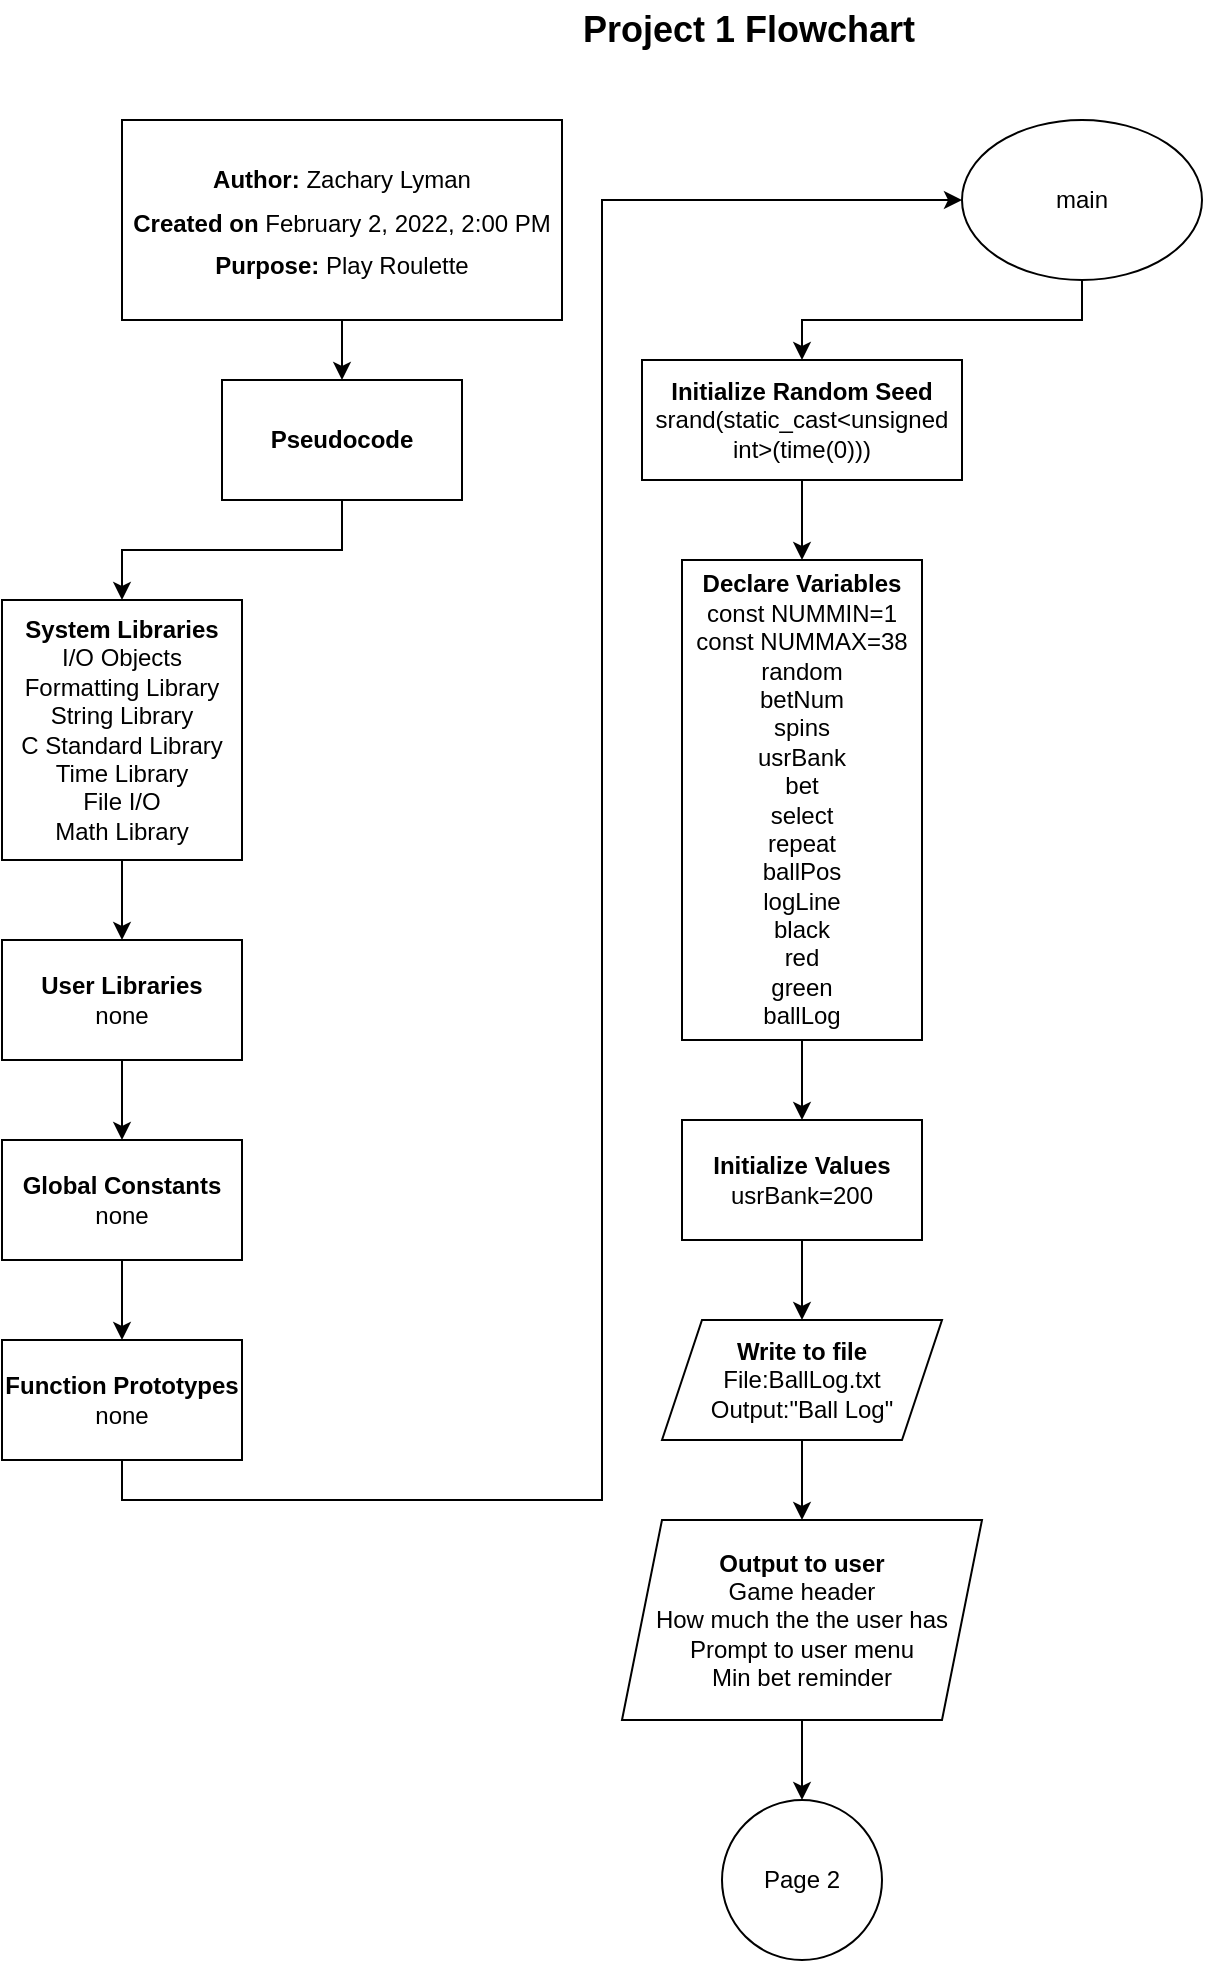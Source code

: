 <mxfile version="16.5.2" type="device" pages="4"><diagram id="C5RBs43oDa-KdzZeNtuy" name="Page-1"><mxGraphModel dx="916" dy="678" grid="1" gridSize="10" guides="1" tooltips="1" connect="1" arrows="1" fold="1" page="1" pageScale="1" pageWidth="827" pageHeight="1169" math="0" shadow="0"><root><mxCell id="WIyWlLk6GJQsqaUBKTNV-0"/><mxCell id="WIyWlLk6GJQsqaUBKTNV-1" parent="WIyWlLk6GJQsqaUBKTNV-0"/><mxCell id="5ZGmjo4nnI6D9qdn3i6m-0" value="&lt;b&gt;&lt;font style=&quot;font-size: 18px&quot;&gt;Project 1 Flowchart&lt;/font&gt;&lt;/b&gt;" style="text;html=1;strokeColor=none;fillColor=none;align=center;verticalAlign=middle;whiteSpace=wrap;rounded=0;" vertex="1" parent="WIyWlLk6GJQsqaUBKTNV-1"><mxGeometry x="308" y="20" width="211" height="30" as="geometry"/></mxCell><mxCell id="5ZGmjo4nnI6D9qdn3i6m-4" style="edgeStyle=orthogonalEdgeStyle;rounded=0;orthogonalLoop=1;jettySize=auto;html=1;exitX=0.5;exitY=1;exitDx=0;exitDy=0;entryX=0.5;entryY=0;entryDx=0;entryDy=0;fontSize=12;" edge="1" parent="WIyWlLk6GJQsqaUBKTNV-1" source="5ZGmjo4nnI6D9qdn3i6m-1" target="5ZGmjo4nnI6D9qdn3i6m-3"><mxGeometry relative="1" as="geometry"/></mxCell><mxCell id="5ZGmjo4nnI6D9qdn3i6m-1" value="&lt;div&gt;&lt;font style=&quot;font-size: 12px&quot;&gt;&lt;b&gt;Author: &lt;/b&gt;Zachary Lyman&lt;/font&gt;&lt;/div&gt;&lt;div&gt;&lt;font style=&quot;font-size: 12px&quot;&gt;&lt;b&gt;Created on &lt;/b&gt;February 2, 2022, 2:00 PM&lt;/font&gt;&lt;/div&gt;&lt;div&gt;&lt;font style=&quot;font-size: 12px&quot;&gt;&lt;b&gt;Purpose: &lt;/b&gt;Play Roulette&lt;br&gt;&lt;/font&gt;&lt;/div&gt;" style="rounded=0;whiteSpace=wrap;html=1;fontSize=18;" vertex="1" parent="WIyWlLk6GJQsqaUBKTNV-1"><mxGeometry x="100" y="80" width="220" height="100" as="geometry"/></mxCell><mxCell id="5ZGmjo4nnI6D9qdn3i6m-6" style="edgeStyle=orthogonalEdgeStyle;rounded=0;orthogonalLoop=1;jettySize=auto;html=1;exitX=0.5;exitY=1;exitDx=0;exitDy=0;fontSize=12;" edge="1" parent="WIyWlLk6GJQsqaUBKTNV-1" source="5ZGmjo4nnI6D9qdn3i6m-3" target="5ZGmjo4nnI6D9qdn3i6m-5"><mxGeometry relative="1" as="geometry"/></mxCell><mxCell id="5ZGmjo4nnI6D9qdn3i6m-3" value="&lt;b&gt;Pseudocode&lt;/b&gt;" style="rounded=0;whiteSpace=wrap;html=1;fontSize=12;" vertex="1" parent="WIyWlLk6GJQsqaUBKTNV-1"><mxGeometry x="150" y="210" width="120" height="60" as="geometry"/></mxCell><mxCell id="5ZGmjo4nnI6D9qdn3i6m-8" style="edgeStyle=orthogonalEdgeStyle;rounded=0;orthogonalLoop=1;jettySize=auto;html=1;exitX=0.5;exitY=1;exitDx=0;exitDy=0;entryX=0.5;entryY=0;entryDx=0;entryDy=0;fontSize=12;" edge="1" parent="WIyWlLk6GJQsqaUBKTNV-1" source="5ZGmjo4nnI6D9qdn3i6m-5" target="5ZGmjo4nnI6D9qdn3i6m-7"><mxGeometry relative="1" as="geometry"/></mxCell><mxCell id="5ZGmjo4nnI6D9qdn3i6m-5" value="&lt;div&gt;&lt;b&gt;System Libraries&lt;/b&gt;&lt;/div&gt;&lt;div&gt;I/O Objects&lt;/div&gt;&lt;div&gt;Formatting Library&lt;/div&gt;&lt;div&gt;String Library&lt;/div&gt;&lt;div&gt;C Standard Library&lt;/div&gt;&lt;div&gt;Time Library&lt;/div&gt;&lt;div&gt;File I/O&lt;/div&gt;&lt;div&gt;Math Library&lt;br&gt;&lt;/div&gt;" style="rounded=0;whiteSpace=wrap;html=1;fontSize=12;" vertex="1" parent="WIyWlLk6GJQsqaUBKTNV-1"><mxGeometry x="40" y="320" width="120" height="130" as="geometry"/></mxCell><mxCell id="5ZGmjo4nnI6D9qdn3i6m-10" style="edgeStyle=orthogonalEdgeStyle;rounded=0;orthogonalLoop=1;jettySize=auto;html=1;exitX=0.5;exitY=1;exitDx=0;exitDy=0;entryX=0.5;entryY=0;entryDx=0;entryDy=0;fontSize=12;" edge="1" parent="WIyWlLk6GJQsqaUBKTNV-1" source="5ZGmjo4nnI6D9qdn3i6m-7" target="5ZGmjo4nnI6D9qdn3i6m-9"><mxGeometry relative="1" as="geometry"/></mxCell><mxCell id="5ZGmjo4nnI6D9qdn3i6m-7" value="&lt;div&gt;&lt;b&gt;User Libraries&lt;/b&gt;&lt;/div&gt;&lt;div&gt;none&lt;br&gt;&lt;b&gt;&lt;/b&gt;&lt;/div&gt;" style="rounded=0;whiteSpace=wrap;html=1;fontSize=12;" vertex="1" parent="WIyWlLk6GJQsqaUBKTNV-1"><mxGeometry x="40" y="490" width="120" height="60" as="geometry"/></mxCell><mxCell id="5ZGmjo4nnI6D9qdn3i6m-12" style="edgeStyle=orthogonalEdgeStyle;rounded=0;orthogonalLoop=1;jettySize=auto;html=1;exitX=0.5;exitY=1;exitDx=0;exitDy=0;entryX=0.5;entryY=0;entryDx=0;entryDy=0;fontSize=12;" edge="1" parent="WIyWlLk6GJQsqaUBKTNV-1" source="5ZGmjo4nnI6D9qdn3i6m-9" target="5ZGmjo4nnI6D9qdn3i6m-11"><mxGeometry relative="1" as="geometry"/></mxCell><mxCell id="5ZGmjo4nnI6D9qdn3i6m-9" value="&lt;div&gt;&lt;b&gt;Global Constants&lt;/b&gt;&lt;/div&gt;&lt;div&gt;none&lt;br&gt;&lt;b&gt;&lt;/b&gt;&lt;/div&gt;" style="rounded=0;whiteSpace=wrap;html=1;fontSize=12;" vertex="1" parent="WIyWlLk6GJQsqaUBKTNV-1"><mxGeometry x="40" y="590" width="120" height="60" as="geometry"/></mxCell><mxCell id="5ZGmjo4nnI6D9qdn3i6m-14" style="edgeStyle=orthogonalEdgeStyle;rounded=0;orthogonalLoop=1;jettySize=auto;html=1;exitX=0.5;exitY=1;exitDx=0;exitDy=0;entryX=0;entryY=0.5;entryDx=0;entryDy=0;fontSize=12;" edge="1" parent="WIyWlLk6GJQsqaUBKTNV-1" source="5ZGmjo4nnI6D9qdn3i6m-11" target="5ZGmjo4nnI6D9qdn3i6m-13"><mxGeometry relative="1" as="geometry"/></mxCell><mxCell id="5ZGmjo4nnI6D9qdn3i6m-11" value="&lt;div&gt;&lt;b&gt;Function Prototypes&lt;/b&gt;&lt;/div&gt;&lt;div&gt;none&lt;br&gt;&lt;b&gt;&lt;/b&gt;&lt;/div&gt;" style="rounded=0;whiteSpace=wrap;html=1;fontSize=12;" vertex="1" parent="WIyWlLk6GJQsqaUBKTNV-1"><mxGeometry x="40" y="690" width="120" height="60" as="geometry"/></mxCell><mxCell id="5ZGmjo4nnI6D9qdn3i6m-16" style="edgeStyle=orthogonalEdgeStyle;rounded=0;orthogonalLoop=1;jettySize=auto;html=1;exitX=0.5;exitY=1;exitDx=0;exitDy=0;entryX=0.5;entryY=0;entryDx=0;entryDy=0;fontSize=12;" edge="1" parent="WIyWlLk6GJQsqaUBKTNV-1" source="5ZGmjo4nnI6D9qdn3i6m-13" target="5ZGmjo4nnI6D9qdn3i6m-15"><mxGeometry relative="1" as="geometry"/></mxCell><mxCell id="5ZGmjo4nnI6D9qdn3i6m-13" value="main" style="ellipse;whiteSpace=wrap;html=1;fontSize=12;" vertex="1" parent="WIyWlLk6GJQsqaUBKTNV-1"><mxGeometry x="520" y="80" width="120" height="80" as="geometry"/></mxCell><mxCell id="5ZGmjo4nnI6D9qdn3i6m-18" style="edgeStyle=orthogonalEdgeStyle;rounded=0;orthogonalLoop=1;jettySize=auto;html=1;exitX=0.5;exitY=1;exitDx=0;exitDy=0;entryX=0.5;entryY=0;entryDx=0;entryDy=0;fontSize=12;" edge="1" parent="WIyWlLk6GJQsqaUBKTNV-1" source="5ZGmjo4nnI6D9qdn3i6m-15" target="5ZGmjo4nnI6D9qdn3i6m-17"><mxGeometry relative="1" as="geometry"/></mxCell><mxCell id="5ZGmjo4nnI6D9qdn3i6m-15" value="&lt;div&gt;&lt;b&gt;Initialize Random Seed&lt;/b&gt;&lt;/div&gt;&lt;div&gt;srand(static_cast&amp;lt;unsigned int&amp;gt;(time(0)))&lt;br&gt;&lt;/div&gt;" style="rounded=0;whiteSpace=wrap;html=1;fontSize=12;" vertex="1" parent="WIyWlLk6GJQsqaUBKTNV-1"><mxGeometry x="360" y="200" width="160" height="60" as="geometry"/></mxCell><mxCell id="5ZGmjo4nnI6D9qdn3i6m-21" style="edgeStyle=orthogonalEdgeStyle;rounded=0;orthogonalLoop=1;jettySize=auto;html=1;exitX=0.5;exitY=1;exitDx=0;exitDy=0;entryX=0.5;entryY=0;entryDx=0;entryDy=0;fontSize=12;" edge="1" parent="WIyWlLk6GJQsqaUBKTNV-1" source="5ZGmjo4nnI6D9qdn3i6m-17" target="5ZGmjo4nnI6D9qdn3i6m-19"><mxGeometry relative="1" as="geometry"/></mxCell><mxCell id="5ZGmjo4nnI6D9qdn3i6m-17" value="&lt;div&gt;&lt;b&gt;Declare Variables&lt;/b&gt;&lt;/div&gt;&lt;div&gt;const NUMMIN=1&lt;/div&gt;&lt;div&gt;const NUMMAX=38&lt;/div&gt;&lt;div&gt;random&lt;/div&gt;&lt;div&gt;betNum&lt;/div&gt;&lt;div&gt;spins&lt;/div&gt;&lt;div&gt;usrBank&lt;/div&gt;&lt;div&gt;bet&lt;/div&gt;&lt;div&gt;select&lt;/div&gt;&lt;div&gt;repeat&lt;/div&gt;&lt;div&gt;ballPos&lt;/div&gt;&lt;div&gt;logLine&lt;/div&gt;&lt;div&gt;black&lt;/div&gt;&lt;div&gt;red&lt;/div&gt;&lt;div&gt;green&lt;/div&gt;&lt;div&gt;ballLog&lt;br&gt;&lt;/div&gt;" style="rounded=0;whiteSpace=wrap;html=1;fontSize=12;" vertex="1" parent="WIyWlLk6GJQsqaUBKTNV-1"><mxGeometry x="380" y="300" width="120" height="240" as="geometry"/></mxCell><mxCell id="5ZGmjo4nnI6D9qdn3i6m-23" style="edgeStyle=orthogonalEdgeStyle;rounded=0;orthogonalLoop=1;jettySize=auto;html=1;entryX=0.5;entryY=0;entryDx=0;entryDy=0;fontSize=12;" edge="1" parent="WIyWlLk6GJQsqaUBKTNV-1" source="5ZGmjo4nnI6D9qdn3i6m-19" target="5ZGmjo4nnI6D9qdn3i6m-22"><mxGeometry relative="1" as="geometry"/></mxCell><mxCell id="5ZGmjo4nnI6D9qdn3i6m-19" value="&lt;div&gt;&lt;b&gt;Initialize Values&lt;/b&gt;&lt;/div&gt;&lt;div&gt;usrBank=200&lt;br&gt;&lt;b&gt;&lt;/b&gt;&lt;/div&gt;" style="rounded=0;whiteSpace=wrap;html=1;fontSize=12;" vertex="1" parent="WIyWlLk6GJQsqaUBKTNV-1"><mxGeometry x="380" y="580" width="120" height="60" as="geometry"/></mxCell><mxCell id="5ZGmjo4nnI6D9qdn3i6m-25" style="edgeStyle=orthogonalEdgeStyle;rounded=0;orthogonalLoop=1;jettySize=auto;html=1;exitX=0.5;exitY=1;exitDx=0;exitDy=0;entryX=0.5;entryY=0;entryDx=0;entryDy=0;fontSize=12;" edge="1" parent="WIyWlLk6GJQsqaUBKTNV-1" source="5ZGmjo4nnI6D9qdn3i6m-22" target="5ZGmjo4nnI6D9qdn3i6m-24"><mxGeometry relative="1" as="geometry"/></mxCell><mxCell id="5ZGmjo4nnI6D9qdn3i6m-22" value="&lt;div&gt;&lt;b&gt;Write to file&lt;/b&gt;&lt;/div&gt;&lt;div&gt;File:BallLog.txt&lt;/div&gt;&lt;div&gt;Output:&quot;Ball Log&quot;&lt;br&gt;&lt;/div&gt;" style="shape=parallelogram;perimeter=parallelogramPerimeter;whiteSpace=wrap;html=1;fixedSize=1;fontSize=12;" vertex="1" parent="WIyWlLk6GJQsqaUBKTNV-1"><mxGeometry x="370" y="680" width="140" height="60" as="geometry"/></mxCell><mxCell id="5ZGmjo4nnI6D9qdn3i6m-27" style="edgeStyle=orthogonalEdgeStyle;rounded=0;orthogonalLoop=1;jettySize=auto;html=1;exitX=0.5;exitY=1;exitDx=0;exitDy=0;entryX=0.5;entryY=0;entryDx=0;entryDy=0;fontSize=12;" edge="1" parent="WIyWlLk6GJQsqaUBKTNV-1" source="5ZGmjo4nnI6D9qdn3i6m-24" target="5ZGmjo4nnI6D9qdn3i6m-26"><mxGeometry relative="1" as="geometry"/></mxCell><mxCell id="5ZGmjo4nnI6D9qdn3i6m-24" value="&lt;div&gt;&lt;b&gt;Output to user&lt;/b&gt;&lt;/div&gt;&lt;div&gt;Game header&lt;/div&gt;&lt;div&gt;How much the the user has&lt;/div&gt;&lt;div&gt;Prompt to user menu&lt;/div&gt;&lt;div&gt;Min bet reminder&lt;br&gt;&lt;/div&gt;" style="shape=parallelogram;perimeter=parallelogramPerimeter;whiteSpace=wrap;html=1;fixedSize=1;fontSize=12;" vertex="1" parent="WIyWlLk6GJQsqaUBKTNV-1"><mxGeometry x="350" y="780" width="180" height="100" as="geometry"/></mxCell><mxCell id="5ZGmjo4nnI6D9qdn3i6m-26" value="Page 2" style="ellipse;whiteSpace=wrap;html=1;aspect=fixed;fontSize=12;" vertex="1" parent="WIyWlLk6GJQsqaUBKTNV-1"><mxGeometry x="400" y="920" width="80" height="80" as="geometry"/></mxCell></root></mxGraphModel></diagram><diagram id="dgJ60_hw6Fikb3JuHoFW" name="Page-2"><mxGraphModel dx="757" dy="560" grid="1" gridSize="10" guides="1" tooltips="1" connect="1" arrows="1" fold="1" page="1" pageScale="1" pageWidth="850" pageHeight="1100" math="0" shadow="0"><root><mxCell id="xoAewmgi5YO_ZKABL1Zj-0"/><mxCell id="xoAewmgi5YO_ZKABL1Zj-1" parent="xoAewmgi5YO_ZKABL1Zj-0"/><mxCell id="xoAewmgi5YO_ZKABL1Zj-4" style="edgeStyle=orthogonalEdgeStyle;rounded=0;orthogonalLoop=1;jettySize=auto;html=1;exitX=0.5;exitY=1;exitDx=0;exitDy=0;entryX=0.5;entryY=0;entryDx=0;entryDy=0;fontSize=12;" edge="1" parent="xoAewmgi5YO_ZKABL1Zj-1" source="xoAewmgi5YO_ZKABL1Zj-2" target="xoAewmgi5YO_ZKABL1Zj-3"><mxGeometry relative="1" as="geometry"/></mxCell><mxCell id="xoAewmgi5YO_ZKABL1Zj-2" value="Page 2" style="ellipse;whiteSpace=wrap;html=1;aspect=fixed;fontSize=12;" vertex="1" parent="xoAewmgi5YO_ZKABL1Zj-1"><mxGeometry x="80" y="40" width="80" height="80" as="geometry"/></mxCell><mxCell id="xoAewmgi5YO_ZKABL1Zj-6" value="" style="edgeStyle=orthogonalEdgeStyle;rounded=0;orthogonalLoop=1;jettySize=auto;html=1;fontSize=12;" edge="1" parent="xoAewmgi5YO_ZKABL1Zj-1" source="xoAewmgi5YO_ZKABL1Zj-3" target="xoAewmgi5YO_ZKABL1Zj-5"><mxGeometry relative="1" as="geometry"/></mxCell><mxCell id="xoAewmgi5YO_ZKABL1Zj-3" value="&lt;div&gt;d-wloop&lt;/div&gt;&lt;div&gt;select!='q' or 'Q'&lt;br&gt;&lt;/div&gt;" style="rounded=0;whiteSpace=wrap;html=1;fontSize=12;" vertex="1" parent="xoAewmgi5YO_ZKABL1Zj-1"><mxGeometry x="70" y="150" width="100" height="50" as="geometry"/></mxCell><mxCell id="xoAewmgi5YO_ZKABL1Zj-9" style="edgeStyle=orthogonalEdgeStyle;rounded=0;orthogonalLoop=1;jettySize=auto;html=1;exitX=0.5;exitY=1;exitDx=0;exitDy=0;entryX=0.5;entryY=0;entryDx=0;entryDy=0;fontSize=12;" edge="1" parent="xoAewmgi5YO_ZKABL1Zj-1" source="xoAewmgi5YO_ZKABL1Zj-5" target="xoAewmgi5YO_ZKABL1Zj-8"><mxGeometry relative="1" as="geometry"/></mxCell><mxCell id="xoAewmgi5YO_ZKABL1Zj-5" value="&lt;div&gt;bet=0&lt;/div&gt;&lt;div&gt;spins=1&lt;br&gt;&lt;/div&gt;" style="rounded=0;whiteSpace=wrap;html=1;fontSize=12;" vertex="1" parent="xoAewmgi5YO_ZKABL1Zj-1"><mxGeometry x="92.5" y="230" width="55" height="40" as="geometry"/></mxCell><mxCell id="xoAewmgi5YO_ZKABL1Zj-11" style="edgeStyle=orthogonalEdgeStyle;rounded=0;orthogonalLoop=1;jettySize=auto;html=1;exitX=0.5;exitY=1;exitDx=0;exitDy=0;entryX=0.5;entryY=0;entryDx=0;entryDy=0;fontSize=12;" edge="1" parent="xoAewmgi5YO_ZKABL1Zj-1" source="xoAewmgi5YO_ZKABL1Zj-8" target="xoAewmgi5YO_ZKABL1Zj-10"><mxGeometry relative="1" as="geometry"/></mxCell><mxCell id="xoAewmgi5YO_ZKABL1Zj-8" value="display menu" style="shape=parallelogram;perimeter=parallelogramPerimeter;whiteSpace=wrap;html=1;fixedSize=1;fontSize=12;" vertex="1" parent="xoAewmgi5YO_ZKABL1Zj-1"><mxGeometry x="70" y="300" width="100" height="40" as="geometry"/></mxCell><mxCell id="xoAewmgi5YO_ZKABL1Zj-13" style="edgeStyle=orthogonalEdgeStyle;rounded=0;orthogonalLoop=1;jettySize=auto;html=1;exitX=0.5;exitY=1;exitDx=0;exitDy=0;entryX=0.5;entryY=0;entryDx=0;entryDy=0;fontSize=12;" edge="1" parent="xoAewmgi5YO_ZKABL1Zj-1" source="xoAewmgi5YO_ZKABL1Zj-10" target="xoAewmgi5YO_ZKABL1Zj-12"><mxGeometry relative="1" as="geometry"/></mxCell><mxCell id="xoAewmgi5YO_ZKABL1Zj-10" value="&lt;div&gt;Prompt for input&lt;/div&gt;&lt;div&gt;select&lt;br&gt;&lt;/div&gt;" style="shape=parallelogram;perimeter=parallelogramPerimeter;whiteSpace=wrap;html=1;fixedSize=1;fontSize=12;" vertex="1" parent="xoAewmgi5YO_ZKABL1Zj-1"><mxGeometry x="60" y="370" width="120" height="40" as="geometry"/></mxCell><mxCell id="xoAewmgi5YO_ZKABL1Zj-17" style="edgeStyle=orthogonalEdgeStyle;rounded=0;orthogonalLoop=1;jettySize=auto;html=1;exitX=0.5;exitY=1;exitDx=0;exitDy=0;entryX=0.5;entryY=0;entryDx=0;entryDy=0;fontSize=12;" edge="1" parent="xoAewmgi5YO_ZKABL1Zj-1" source="xoAewmgi5YO_ZKABL1Zj-12" target="xoAewmgi5YO_ZKABL1Zj-16"><mxGeometry relative="1" as="geometry"/></mxCell><mxCell id="jZHGlisIQCQin_MVbSI5-3" style="edgeStyle=orthogonalEdgeStyle;rounded=0;orthogonalLoop=1;jettySize=auto;html=1;exitX=1;exitY=0.5;exitDx=0;exitDy=0;fontSize=12;endArrow=classic;endFill=1;" edge="1" parent="xoAewmgi5YO_ZKABL1Zj-1" source="xoAewmgi5YO_ZKABL1Zj-12" target="jZHGlisIQCQin_MVbSI5-4"><mxGeometry relative="1" as="geometry"><mxPoint x="330" y="480" as="targetPoint"/></mxGeometry></mxCell><mxCell id="xoAewmgi5YO_ZKABL1Zj-12" value="&lt;div&gt;select!='q' &lt;br&gt;&lt;/div&gt;&lt;div&gt;or 'Q'&lt;br&gt;&lt;/div&gt;" style="rhombus;whiteSpace=wrap;html=1;fontSize=12;" vertex="1" parent="xoAewmgi5YO_ZKABL1Zj-1"><mxGeometry x="80" y="440" width="80" height="80" as="geometry"/></mxCell><mxCell id="xoAewmgi5YO_ZKABL1Zj-20" style="edgeStyle=orthogonalEdgeStyle;rounded=0;orthogonalLoop=1;jettySize=auto;html=1;exitX=0.5;exitY=1;exitDx=0;exitDy=0;entryX=0.5;entryY=0;entryDx=0;entryDy=0;fontSize=12;" edge="1" parent="xoAewmgi5YO_ZKABL1Zj-1" source="xoAewmgi5YO_ZKABL1Zj-15" target="xoAewmgi5YO_ZKABL1Zj-19"><mxGeometry relative="1" as="geometry"/></mxCell><mxCell id="xoAewmgi5YO_ZKABL1Zj-15" value="&lt;div&gt;&lt;b&gt;Read from File&lt;/b&gt;&lt;/div&gt;&lt;div&gt;ballLog&lt;/div&gt;&lt;div&gt;logLine&lt;br&gt;&lt;b&gt;&lt;/b&gt;&lt;/div&gt;" style="shape=parallelogram;perimeter=parallelogramPerimeter;whiteSpace=wrap;html=1;fixedSize=1;fontSize=12;" vertex="1" parent="xoAewmgi5YO_ZKABL1Zj-1"><mxGeometry x="60" y="730" width="120" height="60" as="geometry"/></mxCell><mxCell id="xoAewmgi5YO_ZKABL1Zj-22" style="edgeStyle=orthogonalEdgeStyle;rounded=0;orthogonalLoop=1;jettySize=auto;html=1;exitX=0.5;exitY=1;exitDx=0;exitDy=0;entryX=0.5;entryY=0;entryDx=0;entryDy=0;fontSize=12;" edge="1" parent="xoAewmgi5YO_ZKABL1Zj-1" source="xoAewmgi5YO_ZKABL1Zj-16" target="xoAewmgi5YO_ZKABL1Zj-21"><mxGeometry relative="1" as="geometry"/></mxCell><mxCell id="xoAewmgi5YO_ZKABL1Zj-16" value="&lt;div&gt;wloop&lt;/div&gt;&lt;div&gt;select=='p' or 'P'&lt;br&gt;&lt;/div&gt;" style="rounded=0;whiteSpace=wrap;html=1;fontSize=12;" vertex="1" parent="xoAewmgi5YO_ZKABL1Zj-1"><mxGeometry x="75" y="550" width="90" height="40" as="geometry"/></mxCell><mxCell id="xoAewmgi5YO_ZKABL1Zj-24" style="edgeStyle=orthogonalEdgeStyle;rounded=0;orthogonalLoop=1;jettySize=auto;html=1;exitX=0;exitY=0.5;exitDx=0;exitDy=0;fontSize=12;endArrow=none;endFill=0;" edge="1" parent="xoAewmgi5YO_ZKABL1Zj-1" source="xoAewmgi5YO_ZKABL1Zj-19"><mxGeometry relative="1" as="geometry"><mxPoint x="50" y="660" as="targetPoint"/><Array as="points"><mxPoint x="50" y="840"/><mxPoint x="50" y="660"/></Array></mxGeometry></mxCell><mxCell id="xoAewmgi5YO_ZKABL1Zj-19" value="&lt;div&gt;Prompt&lt;/div&gt;&lt;div&gt;input new select&lt;br&gt;&lt;/div&gt;" style="shape=parallelogram;perimeter=parallelogramPerimeter;whiteSpace=wrap;html=1;fixedSize=1;fontSize=12;" vertex="1" parent="xoAewmgi5YO_ZKABL1Zj-1"><mxGeometry x="60" y="820" width="120" height="40" as="geometry"/></mxCell><mxCell id="xoAewmgi5YO_ZKABL1Zj-23" style="edgeStyle=orthogonalEdgeStyle;rounded=0;orthogonalLoop=1;jettySize=auto;html=1;exitX=0.5;exitY=1;exitDx=0;exitDy=0;entryX=0.5;entryY=0;entryDx=0;entryDy=0;fontSize=12;" edge="1" parent="xoAewmgi5YO_ZKABL1Zj-1" source="xoAewmgi5YO_ZKABL1Zj-21" target="xoAewmgi5YO_ZKABL1Zj-15"><mxGeometry relative="1" as="geometry"/></mxCell><mxCell id="xoAewmgi5YO_ZKABL1Zj-39" style="edgeStyle=orthogonalEdgeStyle;rounded=0;orthogonalLoop=1;jettySize=auto;html=1;exitX=1;exitY=0.5;exitDx=0;exitDy=0;entryX=0;entryY=0.5;entryDx=0;entryDy=0;fontSize=12;endArrow=classic;endFill=1;" edge="1" parent="xoAewmgi5YO_ZKABL1Zj-1" source="xoAewmgi5YO_ZKABL1Zj-21" target="xoAewmgi5YO_ZKABL1Zj-31"><mxGeometry relative="1" as="geometry"/></mxCell><mxCell id="xoAewmgi5YO_ZKABL1Zj-21" value="&lt;div&gt;select=='p'&lt;/div&gt;&lt;div&gt;or 'P'&lt;br&gt;&lt;/div&gt;" style="rhombus;whiteSpace=wrap;html=1;fontSize=12;" vertex="1" parent="xoAewmgi5YO_ZKABL1Zj-1"><mxGeometry x="80" y="620" width="80" height="80" as="geometry"/></mxCell><mxCell id="xoAewmgi5YO_ZKABL1Zj-25" value="" style="endArrow=classic;html=1;rounded=0;fontSize=12;entryX=0;entryY=0.5;entryDx=0;entryDy=0;" edge="1" parent="xoAewmgi5YO_ZKABL1Zj-1" target="xoAewmgi5YO_ZKABL1Zj-21"><mxGeometry width="50" height="50" relative="1" as="geometry"><mxPoint x="50" y="660" as="sourcePoint"/><mxPoint x="150" y="680" as="targetPoint"/></mxGeometry></mxCell><mxCell id="xoAewmgi5YO_ZKABL1Zj-46" style="edgeStyle=orthogonalEdgeStyle;rounded=0;orthogonalLoop=1;jettySize=auto;html=1;exitX=0.5;exitY=1;exitDx=0;exitDy=0;entryX=0.5;entryY=0;entryDx=0;entryDy=0;fontSize=12;endArrow=classic;endFill=1;" edge="1" parent="xoAewmgi5YO_ZKABL1Zj-1" source="xoAewmgi5YO_ZKABL1Zj-31" target="xoAewmgi5YO_ZKABL1Zj-42"><mxGeometry relative="1" as="geometry"/></mxCell><mxCell id="xoAewmgi5YO_ZKABL1Zj-66" style="edgeStyle=orthogonalEdgeStyle;rounded=0;orthogonalLoop=1;jettySize=auto;html=1;entryX=0;entryY=0.5;entryDx=0;entryDy=0;fontSize=12;endArrow=classic;endFill=1;" edge="1" parent="xoAewmgi5YO_ZKABL1Zj-1" source="xoAewmgi5YO_ZKABL1Zj-31" target="xoAewmgi5YO_ZKABL1Zj-57"><mxGeometry relative="1" as="geometry"/></mxCell><mxCell id="xoAewmgi5YO_ZKABL1Zj-31" value="&lt;div&gt;select!='q'&lt;/div&gt;&lt;div&gt;or 'Q'&lt;br&gt;&lt;/div&gt;" style="rhombus;whiteSpace=wrap;html=1;fontSize=12;" vertex="1" parent="xoAewmgi5YO_ZKABL1Zj-1"><mxGeometry x="220" y="620" width="80" height="80" as="geometry"/></mxCell><mxCell id="xoAewmgi5YO_ZKABL1Zj-74" style="edgeStyle=orthogonalEdgeStyle;rounded=0;orthogonalLoop=1;jettySize=auto;html=1;exitX=0.5;exitY=1;exitDx=0;exitDy=0;entryX=0.5;entryY=0;entryDx=0;entryDy=0;fontSize=12;endArrow=classic;endFill=1;" edge="1" parent="xoAewmgi5YO_ZKABL1Zj-1" source="xoAewmgi5YO_ZKABL1Zj-32" target="xoAewmgi5YO_ZKABL1Zj-71"><mxGeometry relative="1" as="geometry"/></mxCell><mxCell id="xoAewmgi5YO_ZKABL1Zj-75" style="edgeStyle=orthogonalEdgeStyle;rounded=0;orthogonalLoop=1;jettySize=auto;html=1;exitX=1;exitY=0.5;exitDx=0;exitDy=0;entryX=0;entryY=0.5;entryDx=0;entryDy=0;fontSize=12;endArrow=classic;endFill=1;" edge="1" parent="xoAewmgi5YO_ZKABL1Zj-1" source="xoAewmgi5YO_ZKABL1Zj-32" target="xoAewmgi5YO_ZKABL1Zj-73"><mxGeometry relative="1" as="geometry"/></mxCell><mxCell id="xoAewmgi5YO_ZKABL1Zj-32" value="&lt;div&gt;select=='s'&lt;/div&gt;&lt;div&gt;or 'S'&lt;br&gt;&lt;/div&gt;" style="rhombus;whiteSpace=wrap;html=1;fontSize=12;" vertex="1" parent="xoAewmgi5YO_ZKABL1Zj-1"><mxGeometry x="280" y="240" width="80" height="80" as="geometry"/></mxCell><mxCell id="xoAewmgi5YO_ZKABL1Zj-37" value="&lt;div&gt;True&lt;/div&gt;" style="text;html=1;align=center;verticalAlign=middle;resizable=0;points=[];autosize=1;strokeColor=none;fillColor=none;fontSize=12;" vertex="1" parent="xoAewmgi5YO_ZKABL1Zj-1"><mxGeometry x="80" y="520" width="40" height="20" as="geometry"/></mxCell><mxCell id="xoAewmgi5YO_ZKABL1Zj-38" value="&lt;div&gt;True&lt;/div&gt;" style="text;html=1;align=center;verticalAlign=middle;resizable=0;points=[];autosize=1;strokeColor=none;fillColor=none;fontSize=12;" vertex="1" parent="xoAewmgi5YO_ZKABL1Zj-1"><mxGeometry x="80" y="700" width="40" height="20" as="geometry"/></mxCell><mxCell id="xoAewmgi5YO_ZKABL1Zj-40" value="False" style="text;html=1;align=center;verticalAlign=middle;resizable=0;points=[];autosize=1;strokeColor=none;fillColor=none;fontSize=12;" vertex="1" parent="xoAewmgi5YO_ZKABL1Zj-1"><mxGeometry x="160" y="640" width="40" height="20" as="geometry"/></mxCell><mxCell id="xoAewmgi5YO_ZKABL1Zj-47" style="edgeStyle=orthogonalEdgeStyle;rounded=0;orthogonalLoop=1;jettySize=auto;html=1;exitX=0.5;exitY=1;exitDx=0;exitDy=0;entryX=0.5;entryY=0;entryDx=0;entryDy=0;fontSize=12;endArrow=classic;endFill=1;" edge="1" parent="xoAewmgi5YO_ZKABL1Zj-1" source="xoAewmgi5YO_ZKABL1Zj-42" target="xoAewmgi5YO_ZKABL1Zj-43"><mxGeometry relative="1" as="geometry"/></mxCell><mxCell id="xoAewmgi5YO_ZKABL1Zj-42" value="&lt;div&gt;Promt&lt;/div&gt;&lt;div&gt;bet&lt;br&gt;&lt;/div&gt;" style="shape=parallelogram;perimeter=parallelogramPerimeter;whiteSpace=wrap;html=1;fixedSize=1;fontSize=12;" vertex="1" parent="xoAewmgi5YO_ZKABL1Zj-1"><mxGeometry x="215" y="730" width="90" height="40" as="geometry"/></mxCell><mxCell id="xoAewmgi5YO_ZKABL1Zj-48" style="edgeStyle=orthogonalEdgeStyle;rounded=0;orthogonalLoop=1;jettySize=auto;html=1;exitX=0.5;exitY=1;exitDx=0;exitDy=0;entryX=0.5;entryY=0;entryDx=0;entryDy=0;fontSize=12;endArrow=classic;endFill=1;" edge="1" parent="xoAewmgi5YO_ZKABL1Zj-1" source="xoAewmgi5YO_ZKABL1Zj-43" target="xoAewmgi5YO_ZKABL1Zj-44"><mxGeometry relative="1" as="geometry"/></mxCell><mxCell id="xoAewmgi5YO_ZKABL1Zj-43" value="&lt;div&gt;wloop&lt;/div&gt;&lt;div&gt;bet&amp;lt;5&lt;br&gt;&lt;/div&gt;" style="rounded=0;whiteSpace=wrap;html=1;fontSize=12;" vertex="1" parent="xoAewmgi5YO_ZKABL1Zj-1"><mxGeometry x="225" y="810" width="70" height="40" as="geometry"/></mxCell><mxCell id="xoAewmgi5YO_ZKABL1Zj-49" style="edgeStyle=orthogonalEdgeStyle;rounded=0;orthogonalLoop=1;jettySize=auto;html=1;exitX=0.5;exitY=1;exitDx=0;exitDy=0;entryX=0.5;entryY=0;entryDx=0;entryDy=0;fontSize=12;endArrow=classic;endFill=1;" edge="1" parent="xoAewmgi5YO_ZKABL1Zj-1" source="xoAewmgi5YO_ZKABL1Zj-44" target="xoAewmgi5YO_ZKABL1Zj-45"><mxGeometry relative="1" as="geometry"/></mxCell><mxCell id="xoAewmgi5YO_ZKABL1Zj-52" style="edgeStyle=orthogonalEdgeStyle;rounded=0;orthogonalLoop=1;jettySize=auto;html=1;exitX=1;exitY=0.5;exitDx=0;exitDy=0;entryX=0;entryY=0.5;entryDx=0;entryDy=0;fontSize=12;endArrow=classic;endFill=1;" edge="1" parent="xoAewmgi5YO_ZKABL1Zj-1" source="xoAewmgi5YO_ZKABL1Zj-44" target="xoAewmgi5YO_ZKABL1Zj-51"><mxGeometry relative="1" as="geometry"/></mxCell><mxCell id="xoAewmgi5YO_ZKABL1Zj-44" value="bet&amp;lt;5" style="rhombus;whiteSpace=wrap;html=1;fontSize=12;" vertex="1" parent="xoAewmgi5YO_ZKABL1Zj-1"><mxGeometry x="230" y="890" width="60" height="60" as="geometry"/></mxCell><mxCell id="xoAewmgi5YO_ZKABL1Zj-50" style="edgeStyle=orthogonalEdgeStyle;rounded=0;orthogonalLoop=1;jettySize=auto;html=1;exitX=0;exitY=0.5;exitDx=0;exitDy=0;entryX=0;entryY=0.5;entryDx=0;entryDy=0;fontSize=12;endArrow=classic;endFill=1;" edge="1" parent="xoAewmgi5YO_ZKABL1Zj-1" source="xoAewmgi5YO_ZKABL1Zj-45" target="xoAewmgi5YO_ZKABL1Zj-44"><mxGeometry relative="1" as="geometry"><Array as="points"><mxPoint x="200" y="1000"/><mxPoint x="200" y="920"/></Array></mxGeometry></mxCell><mxCell id="xoAewmgi5YO_ZKABL1Zj-45" value="&lt;div&gt;Promt&lt;/div&gt;&lt;div&gt;new bet&lt;br&gt;&lt;/div&gt;" style="shape=parallelogram;perimeter=parallelogramPerimeter;whiteSpace=wrap;html=1;fixedSize=1;fontSize=12;" vertex="1" parent="xoAewmgi5YO_ZKABL1Zj-1"><mxGeometry x="220" y="980" width="80" height="40" as="geometry"/></mxCell><mxCell id="xoAewmgi5YO_ZKABL1Zj-54" style="edgeStyle=orthogonalEdgeStyle;rounded=0;orthogonalLoop=1;jettySize=auto;html=1;exitX=1;exitY=0.5;exitDx=0;exitDy=0;entryX=0;entryY=0.5;entryDx=0;entryDy=0;fontSize=12;endArrow=classic;endFill=1;" edge="1" parent="xoAewmgi5YO_ZKABL1Zj-1" source="xoAewmgi5YO_ZKABL1Zj-51" target="xoAewmgi5YO_ZKABL1Zj-53"><mxGeometry relative="1" as="geometry"/></mxCell><mxCell id="xoAewmgi5YO_ZKABL1Zj-51" value="&lt;div&gt;Prompt&lt;/div&gt;&lt;div&gt;repeat&lt;br&gt;&lt;/div&gt;" style="shape=parallelogram;perimeter=parallelogramPerimeter;whiteSpace=wrap;html=1;fixedSize=1;fontSize=12;" vertex="1" parent="xoAewmgi5YO_ZKABL1Zj-1"><mxGeometry x="320" y="900" width="90" height="40" as="geometry"/></mxCell><mxCell id="xoAewmgi5YO_ZKABL1Zj-56" style="edgeStyle=orthogonalEdgeStyle;rounded=0;orthogonalLoop=1;jettySize=auto;html=1;entryX=0;entryY=0.5;entryDx=0;entryDy=0;fontSize=12;endArrow=classic;endFill=1;" edge="1" parent="xoAewmgi5YO_ZKABL1Zj-1" source="xoAewmgi5YO_ZKABL1Zj-53" target="xoAewmgi5YO_ZKABL1Zj-55"><mxGeometry relative="1" as="geometry"/></mxCell><mxCell id="xoAewmgi5YO_ZKABL1Zj-58" style="edgeStyle=orthogonalEdgeStyle;rounded=0;orthogonalLoop=1;jettySize=auto;html=1;exitX=0.5;exitY=0;exitDx=0;exitDy=0;entryX=0.5;entryY=1;entryDx=0;entryDy=0;fontSize=12;endArrow=classic;endFill=1;" edge="1" parent="xoAewmgi5YO_ZKABL1Zj-1" source="xoAewmgi5YO_ZKABL1Zj-53" target="xoAewmgi5YO_ZKABL1Zj-57"><mxGeometry relative="1" as="geometry"/></mxCell><mxCell id="xoAewmgi5YO_ZKABL1Zj-53" value="&lt;div&gt;repeat=='y'&lt;/div&gt;&lt;div&gt;or 'Y'&lt;br&gt;&lt;/div&gt;" style="rhombus;whiteSpace=wrap;html=1;fontSize=12;" vertex="1" parent="xoAewmgi5YO_ZKABL1Zj-1"><mxGeometry x="450" y="880" width="80" height="80" as="geometry"/></mxCell><mxCell id="xoAewmgi5YO_ZKABL1Zj-67" style="edgeStyle=orthogonalEdgeStyle;rounded=0;orthogonalLoop=1;jettySize=auto;html=1;exitX=1;exitY=0.5;exitDx=0;exitDy=0;entryX=1;entryY=0.5;entryDx=0;entryDy=0;fontSize=12;endArrow=classic;endFill=1;" edge="1" parent="xoAewmgi5YO_ZKABL1Zj-1" source="xoAewmgi5YO_ZKABL1Zj-55" target="xoAewmgi5YO_ZKABL1Zj-57"><mxGeometry relative="1" as="geometry"><Array as="points"><mxPoint x="660" y="920"/><mxPoint x="660" y="660"/></Array></mxGeometry></mxCell><mxCell id="xoAewmgi5YO_ZKABL1Zj-55" value="&lt;div&gt;Prompt &lt;br&gt;&lt;/div&gt;&lt;div&gt;spins&lt;br&gt;&lt;/div&gt;" style="shape=parallelogram;perimeter=parallelogramPerimeter;whiteSpace=wrap;html=1;fixedSize=1;fontSize=12;" vertex="1" parent="xoAewmgi5YO_ZKABL1Zj-1"><mxGeometry x="560" y="900" width="90" height="40" as="geometry"/></mxCell><mxCell id="xoAewmgi5YO_ZKABL1Zj-57" value="A" style="ellipse;whiteSpace=wrap;html=1;aspect=fixed;fontSize=12;" vertex="1" parent="xoAewmgi5YO_ZKABL1Zj-1"><mxGeometry x="360" y="630" width="60" height="60" as="geometry"/></mxCell><mxCell id="xoAewmgi5YO_ZKABL1Zj-60" value="&lt;div&gt;True&lt;/div&gt;" style="text;html=1;align=center;verticalAlign=middle;resizable=0;points=[];autosize=1;strokeColor=none;fillColor=none;fontSize=12;" vertex="1" parent="xoAewmgi5YO_ZKABL1Zj-1"><mxGeometry x="220" y="700" width="40" height="20" as="geometry"/></mxCell><mxCell id="xoAewmgi5YO_ZKABL1Zj-61" value="&lt;div&gt;True&lt;/div&gt;" style="text;html=1;align=center;verticalAlign=middle;resizable=0;points=[];autosize=1;strokeColor=none;fillColor=none;fontSize=12;" vertex="1" parent="xoAewmgi5YO_ZKABL1Zj-1"><mxGeometry x="220" y="950" width="40" height="20" as="geometry"/></mxCell><mxCell id="xoAewmgi5YO_ZKABL1Zj-62" value="&lt;div&gt;True&lt;/div&gt;" style="text;html=1;align=center;verticalAlign=middle;resizable=0;points=[];autosize=1;strokeColor=none;fillColor=none;fontSize=12;" vertex="1" parent="xoAewmgi5YO_ZKABL1Zj-1"><mxGeometry x="530" y="890" width="40" height="20" as="geometry"/></mxCell><mxCell id="xoAewmgi5YO_ZKABL1Zj-63" value="False" style="text;html=1;align=center;verticalAlign=middle;resizable=0;points=[];autosize=1;strokeColor=none;fillColor=none;fontSize=12;" vertex="1" parent="xoAewmgi5YO_ZKABL1Zj-1"><mxGeometry x="440" y="860" width="40" height="20" as="geometry"/></mxCell><mxCell id="xoAewmgi5YO_ZKABL1Zj-64" value="False" style="text;html=1;align=center;verticalAlign=middle;resizable=0;points=[];autosize=1;strokeColor=none;fillColor=none;fontSize=12;" vertex="1" parent="xoAewmgi5YO_ZKABL1Zj-1"><mxGeometry x="290" y="900" width="40" height="20" as="geometry"/></mxCell><mxCell id="xoAewmgi5YO_ZKABL1Zj-65" value="False" style="text;html=1;align=center;verticalAlign=middle;resizable=0;points=[];autosize=1;strokeColor=none;fillColor=none;fontSize=12;" vertex="1" parent="xoAewmgi5YO_ZKABL1Zj-1"><mxGeometry x="305" y="630" width="40" height="20" as="geometry"/></mxCell><mxCell id="xoAewmgi5YO_ZKABL1Zj-70" style="edgeStyle=orthogonalEdgeStyle;rounded=0;orthogonalLoop=1;jettySize=auto;html=1;exitX=0.5;exitY=1;exitDx=0;exitDy=0;entryX=0.5;entryY=0;entryDx=0;entryDy=0;fontSize=12;endArrow=classic;endFill=1;" edge="1" parent="xoAewmgi5YO_ZKABL1Zj-1" source="xoAewmgi5YO_ZKABL1Zj-69" target="xoAewmgi5YO_ZKABL1Zj-32"><mxGeometry relative="1" as="geometry"/></mxCell><mxCell id="xoAewmgi5YO_ZKABL1Zj-69" value="A" style="ellipse;whiteSpace=wrap;html=1;aspect=fixed;fontSize=12;" vertex="1" parent="xoAewmgi5YO_ZKABL1Zj-1"><mxGeometry x="290" y="145" width="60" height="60" as="geometry"/></mxCell><mxCell id="xoAewmgi5YO_ZKABL1Zj-76" style="edgeStyle=orthogonalEdgeStyle;rounded=0;orthogonalLoop=1;jettySize=auto;html=1;exitX=1;exitY=0.5;exitDx=0;exitDy=0;entryX=0.5;entryY=1;entryDx=0;entryDy=0;fontSize=12;endArrow=classic;endFill=1;" edge="1" parent="xoAewmgi5YO_ZKABL1Zj-1" source="xoAewmgi5YO_ZKABL1Zj-71" target="xoAewmgi5YO_ZKABL1Zj-73"><mxGeometry relative="1" as="geometry"/></mxCell><mxCell id="xoAewmgi5YO_ZKABL1Zj-71" value="&lt;div&gt;Prompt&lt;/div&gt;&lt;div&gt;berNum&lt;br&gt;&lt;/div&gt;" style="shape=parallelogram;perimeter=parallelogramPerimeter;whiteSpace=wrap;html=1;fixedSize=1;fontSize=12;" vertex="1" parent="xoAewmgi5YO_ZKABL1Zj-1"><mxGeometry x="272.5" y="350" width="95" height="40" as="geometry"/></mxCell><mxCell id="xoAewmgi5YO_ZKABL1Zj-73" value="Page 3" style="ellipse;whiteSpace=wrap;html=1;aspect=fixed;fontSize=12;" vertex="1" parent="xoAewmgi5YO_ZKABL1Zj-1"><mxGeometry x="400" y="240" width="80" height="80" as="geometry"/></mxCell><mxCell id="jZHGlisIQCQin_MVbSI5-1" style="edgeStyle=orthogonalEdgeStyle;rounded=0;orthogonalLoop=1;jettySize=auto;html=1;exitX=1;exitY=0.5;exitDx=0;exitDy=0;entryX=0;entryY=0.5;entryDx=0;entryDy=0;fontSize=12;endArrow=classic;endFill=1;" edge="1" parent="xoAewmgi5YO_ZKABL1Zj-1" source="jZHGlisIQCQin_MVbSI5-0" target="xoAewmgi5YO_ZKABL1Zj-12"><mxGeometry relative="1" as="geometry"/></mxCell><mxCell id="jZHGlisIQCQin_MVbSI5-0" value="D" style="ellipse;whiteSpace=wrap;html=1;aspect=fixed;fontSize=12;" vertex="1" parent="xoAewmgi5YO_ZKABL1Zj-1"><mxGeometry y="450" width="60" height="60" as="geometry"/></mxCell><mxCell id="jZHGlisIQCQin_MVbSI5-2" value="False" style="text;html=1;align=center;verticalAlign=middle;resizable=0;points=[];autosize=1;strokeColor=none;fillColor=none;fontSize=12;" vertex="1" parent="xoAewmgi5YO_ZKABL1Zj-1"><mxGeometry x="160" y="460" width="40" height="20" as="geometry"/></mxCell><mxCell id="jZHGlisIQCQin_MVbSI5-4" value="return 0" style="ellipse;whiteSpace=wrap;html=1;fontSize=12;" vertex="1" parent="xoAewmgi5YO_ZKABL1Zj-1"><mxGeometry x="270" y="440" width="120" height="80" as="geometry"/></mxCell></root></mxGraphModel></diagram><diagram id="o_Ovs5d3wLU3TzQBsVD2" name="Page-3"><mxGraphModel dx="1338" dy="991" grid="1" gridSize="10" guides="1" tooltips="1" connect="1" arrows="1" fold="1" page="1" pageScale="1" pageWidth="850" pageHeight="1100" math="0" shadow="0"><root><mxCell id="7fKColySSEOtYWsE73uz-0"/><mxCell id="7fKColySSEOtYWsE73uz-1" parent="7fKColySSEOtYWsE73uz-0"/><mxCell id="7fKColySSEOtYWsE73uz-4" style="edgeStyle=orthogonalEdgeStyle;rounded=0;orthogonalLoop=1;jettySize=auto;html=1;exitX=0.5;exitY=1;exitDx=0;exitDy=0;entryX=0.5;entryY=0;entryDx=0;entryDy=0;fontSize=12;endArrow=classic;endFill=1;" edge="1" parent="7fKColySSEOtYWsE73uz-1" source="7fKColySSEOtYWsE73uz-2" target="7fKColySSEOtYWsE73uz-3"><mxGeometry relative="1" as="geometry"/></mxCell><mxCell id="7fKColySSEOtYWsE73uz-2" value="Page 3" style="ellipse;whiteSpace=wrap;html=1;aspect=fixed;fontSize=12;" vertex="1" parent="7fKColySSEOtYWsE73uz-1"><mxGeometry x="40" y="40" width="80" height="80" as="geometry"/></mxCell><mxCell id="7fKColySSEOtYWsE73uz-6" style="edgeStyle=orthogonalEdgeStyle;rounded=0;orthogonalLoop=1;jettySize=auto;html=1;exitX=0.5;exitY=1;exitDx=0;exitDy=0;entryX=0.5;entryY=0;entryDx=0;entryDy=0;fontSize=12;endArrow=classic;endFill=1;" edge="1" parent="7fKColySSEOtYWsE73uz-1" source="7fKColySSEOtYWsE73uz-3" target="7fKColySSEOtYWsE73uz-5"><mxGeometry relative="1" as="geometry"/></mxCell><mxCell id="7fKColySSEOtYWsE73uz-3" value="floop=&amp;lt;spins+1" style="rounded=0;whiteSpace=wrap;html=1;fontSize=12;" vertex="1" parent="7fKColySSEOtYWsE73uz-1"><mxGeometry x="35" y="160" width="90" height="40" as="geometry"/></mxCell><mxCell id="7fKColySSEOtYWsE73uz-9" style="edgeStyle=orthogonalEdgeStyle;rounded=0;orthogonalLoop=1;jettySize=auto;html=1;exitX=0.5;exitY=1;exitDx=0;exitDy=0;entryX=0.5;entryY=0;entryDx=0;entryDy=0;fontSize=12;endArrow=classic;endFill=1;" edge="1" parent="7fKColySSEOtYWsE73uz-1" source="7fKColySSEOtYWsE73uz-5" target="7fKColySSEOtYWsE73uz-7"><mxGeometry relative="1" as="geometry"/></mxCell><mxCell id="7fKColySSEOtYWsE73uz-5" value="&lt;div&gt;In for loop&lt;/div&gt;&lt;div&gt;i=1&lt;br&gt;&lt;/div&gt;" style="rounded=0;whiteSpace=wrap;html=1;fontSize=12;" vertex="1" parent="7fKColySSEOtYWsE73uz-1"><mxGeometry x="45" y="240" width="70" height="30" as="geometry"/></mxCell><mxCell id="7fKColySSEOtYWsE73uz-11" style="edgeStyle=orthogonalEdgeStyle;rounded=0;orthogonalLoop=1;jettySize=auto;html=1;exitX=1;exitY=0.5;exitDx=0;exitDy=0;entryX=0;entryY=0.5;entryDx=0;entryDy=0;fontSize=12;endArrow=classic;endFill=1;" edge="1" parent="7fKColySSEOtYWsE73uz-1" source="7fKColySSEOtYWsE73uz-7" target="7fKColySSEOtYWsE73uz-8"><mxGeometry relative="1" as="geometry"/></mxCell><mxCell id="HpHC47jNi7f8jRKofox8-6" style="edgeStyle=orthogonalEdgeStyle;rounded=0;orthogonalLoop=1;jettySize=auto;html=1;exitX=0;exitY=0.5;exitDx=0;exitDy=0;entryX=0.5;entryY=0;entryDx=0;entryDy=0;fontSize=12;endArrow=classic;endFill=1;" edge="1" parent="7fKColySSEOtYWsE73uz-1" source="7fKColySSEOtYWsE73uz-7" target="HpHC47jNi7f8jRKofox8-4"><mxGeometry relative="1" as="geometry"><Array as="points"><mxPoint x="35" y="340"/></Array></mxGeometry></mxCell><mxCell id="7fKColySSEOtYWsE73uz-7" value="i&amp;lt;spins+1" style="rhombus;whiteSpace=wrap;html=1;fontSize=12;" vertex="1" parent="7fKColySSEOtYWsE73uz-1"><mxGeometry x="40" y="300" width="80" height="80" as="geometry"/></mxCell><mxCell id="7fKColySSEOtYWsE73uz-12" style="edgeStyle=orthogonalEdgeStyle;rounded=0;orthogonalLoop=1;jettySize=auto;html=1;exitX=1;exitY=0.5;exitDx=0;exitDy=0;entryX=0;entryY=0.5;entryDx=0;entryDy=0;fontSize=12;endArrow=classic;endFill=1;" edge="1" parent="7fKColySSEOtYWsE73uz-1" source="7fKColySSEOtYWsE73uz-8" target="7fKColySSEOtYWsE73uz-10"><mxGeometry relative="1" as="geometry"/></mxCell><mxCell id="7fKColySSEOtYWsE73uz-8" value="&lt;div&gt;usrBank=usrBank-bet&lt;/div&gt;&lt;div&gt;black=red=green=false&lt;br&gt;&lt;/div&gt;" style="rounded=0;whiteSpace=wrap;html=1;fontSize=12;" vertex="1" parent="7fKColySSEOtYWsE73uz-1"><mxGeometry x="200" y="60" width="150" height="40" as="geometry"/></mxCell><mxCell id="7fKColySSEOtYWsE73uz-33" style="edgeStyle=orthogonalEdgeStyle;rounded=0;orthogonalLoop=1;jettySize=auto;html=1;exitX=0.5;exitY=1;exitDx=0;exitDy=0;fontSize=12;endArrow=classic;endFill=1;" edge="1" parent="7fKColySSEOtYWsE73uz-1" source="7fKColySSEOtYWsE73uz-10" target="7fKColySSEOtYWsE73uz-13"><mxGeometry relative="1" as="geometry"/></mxCell><mxCell id="7fKColySSEOtYWsE73uz-10" value="random=rand()%(NUMMAX-NUMMIN+1)+NUMMIN" style="rounded=0;whiteSpace=wrap;html=1;fontSize=12;" vertex="1" parent="7fKColySSEOtYWsE73uz-1"><mxGeometry x="400" y="50" width="130" height="60" as="geometry"/></mxCell><mxCell id="7fKColySSEOtYWsE73uz-55" style="edgeStyle=orthogonalEdgeStyle;rounded=0;orthogonalLoop=1;jettySize=auto;html=1;exitX=0.5;exitY=1;exitDx=0;exitDy=0;entryX=0.5;entryY=0;entryDx=0;entryDy=0;fontSize=12;endArrow=classic;endFill=1;" edge="1" parent="7fKColySSEOtYWsE73uz-1" source="7fKColySSEOtYWsE73uz-13" target="7fKColySSEOtYWsE73uz-34"><mxGeometry relative="1" as="geometry"/></mxCell><mxCell id="7fKColySSEOtYWsE73uz-64" style="edgeStyle=orthogonalEdgeStyle;rounded=0;orthogonalLoop=1;jettySize=auto;html=1;exitX=1;exitY=0.5;exitDx=0;exitDy=0;entryX=0;entryY=0.5;entryDx=0;entryDy=0;fontSize=12;endArrow=classic;endFill=1;" edge="1" parent="7fKColySSEOtYWsE73uz-1" source="7fKColySSEOtYWsE73uz-13" target="7fKColySSEOtYWsE73uz-27"><mxGeometry relative="1" as="geometry"/></mxCell><mxCell id="7fKColySSEOtYWsE73uz-13" value="&lt;div&gt;random=1-27&lt;/div&gt;&lt;div&gt;odd numbers&lt;br&gt;&lt;/div&gt;" style="rhombus;whiteSpace=wrap;html=1;fontSize=12;" vertex="1" parent="7fKColySSEOtYWsE73uz-1"><mxGeometry x="180" y="150" width="105" height="80" as="geometry"/></mxCell><mxCell id="7fKColySSEOtYWsE73uz-56" style="edgeStyle=orthogonalEdgeStyle;rounded=0;orthogonalLoop=1;jettySize=auto;html=1;exitX=0.5;exitY=1;exitDx=0;exitDy=0;entryX=0.5;entryY=0;entryDx=0;entryDy=0;fontSize=12;endArrow=classic;endFill=1;" edge="1" parent="7fKColySSEOtYWsE73uz-1" source="7fKColySSEOtYWsE73uz-27" target="7fKColySSEOtYWsE73uz-36"><mxGeometry relative="1" as="geometry"/></mxCell><mxCell id="7fKColySSEOtYWsE73uz-63" style="edgeStyle=orthogonalEdgeStyle;rounded=0;orthogonalLoop=1;jettySize=auto;html=1;exitX=1;exitY=0.5;exitDx=0;exitDy=0;entryX=0;entryY=0.5;entryDx=0;entryDy=0;fontSize=12;endArrow=classic;endFill=1;" edge="1" parent="7fKColySSEOtYWsE73uz-1" source="7fKColySSEOtYWsE73uz-27" target="7fKColySSEOtYWsE73uz-29"><mxGeometry relative="1" as="geometry"/></mxCell><mxCell id="7fKColySSEOtYWsE73uz-27" value="&lt;div&gt;random=1-27&lt;/div&gt;&lt;div&gt;even numbers&lt;br&gt;&lt;/div&gt;" style="rhombus;whiteSpace=wrap;html=1;fontSize=12;" vertex="1" parent="7fKColySSEOtYWsE73uz-1"><mxGeometry x="320" y="150" width="105" height="80" as="geometry"/></mxCell><mxCell id="7fKColySSEOtYWsE73uz-57" style="edgeStyle=orthogonalEdgeStyle;rounded=0;orthogonalLoop=1;jettySize=auto;html=1;exitX=0.5;exitY=1;exitDx=0;exitDy=0;entryX=0.5;entryY=0;entryDx=0;entryDy=0;fontSize=12;endArrow=classic;endFill=1;" edge="1" parent="7fKColySSEOtYWsE73uz-1" source="7fKColySSEOtYWsE73uz-29" target="7fKColySSEOtYWsE73uz-35"><mxGeometry relative="1" as="geometry"/></mxCell><mxCell id="7fKColySSEOtYWsE73uz-62" style="edgeStyle=orthogonalEdgeStyle;rounded=0;orthogonalLoop=1;jettySize=auto;html=1;exitX=1;exitY=0.5;exitDx=0;exitDy=0;entryX=0;entryY=0.5;entryDx=0;entryDy=0;fontSize=12;endArrow=classic;endFill=1;" edge="1" parent="7fKColySSEOtYWsE73uz-1" source="7fKColySSEOtYWsE73uz-29" target="7fKColySSEOtYWsE73uz-32"><mxGeometry relative="1" as="geometry"/></mxCell><mxCell id="7fKColySSEOtYWsE73uz-29" value="&lt;div&gt;random=30-36&lt;/div&gt;&lt;div&gt;even numbers&lt;br&gt;&lt;/div&gt;" style="rhombus;whiteSpace=wrap;html=1;fontSize=12;" vertex="1" parent="7fKColySSEOtYWsE73uz-1"><mxGeometry x="455" y="150" width="105" height="80" as="geometry"/></mxCell><mxCell id="7fKColySSEOtYWsE73uz-58" style="edgeStyle=orthogonalEdgeStyle;rounded=0;orthogonalLoop=1;jettySize=auto;html=1;exitX=0.5;exitY=1;exitDx=0;exitDy=0;entryX=0.5;entryY=0;entryDx=0;entryDy=0;fontSize=12;endArrow=classic;endFill=1;" edge="1" parent="7fKColySSEOtYWsE73uz-1" source="7fKColySSEOtYWsE73uz-32" target="7fKColySSEOtYWsE73uz-37"><mxGeometry relative="1" as="geometry"/></mxCell><mxCell id="7fKColySSEOtYWsE73uz-61" style="edgeStyle=orthogonalEdgeStyle;rounded=0;orthogonalLoop=1;jettySize=auto;html=1;exitX=1;exitY=0.5;exitDx=0;exitDy=0;entryX=0;entryY=0.5;entryDx=0;entryDy=0;fontSize=12;endArrow=classic;endFill=1;" edge="1" parent="7fKColySSEOtYWsE73uz-1" source="7fKColySSEOtYWsE73uz-32" target="7fKColySSEOtYWsE73uz-46"><mxGeometry relative="1" as="geometry"/></mxCell><mxCell id="7fKColySSEOtYWsE73uz-32" value="&lt;div&gt;random=28,29-35&lt;/div&gt;&lt;div&gt;even numbers&lt;br&gt;&lt;/div&gt;" style="rhombus;whiteSpace=wrap;html=1;fontSize=12;" vertex="1" parent="7fKColySSEOtYWsE73uz-1"><mxGeometry x="590" y="150" width="105" height="80" as="geometry"/></mxCell><mxCell id="7fKColySSEOtYWsE73uz-65" style="edgeStyle=orthogonalEdgeStyle;rounded=0;orthogonalLoop=1;jettySize=auto;html=1;exitX=1;exitY=0.5;exitDx=0;exitDy=0;entryX=0;entryY=0.5;entryDx=0;entryDy=0;fontSize=12;endArrow=none;endFill=0;" edge="1" parent="7fKColySSEOtYWsE73uz-1" source="7fKColySSEOtYWsE73uz-34" target="7fKColySSEOtYWsE73uz-36"><mxGeometry relative="1" as="geometry"/></mxCell><mxCell id="7fKColySSEOtYWsE73uz-34" value="red=true" style="rounded=0;whiteSpace=wrap;html=1;fontSize=12;" vertex="1" parent="7fKColySSEOtYWsE73uz-1"><mxGeometry x="200" y="250" width="65" height="30" as="geometry"/></mxCell><mxCell id="7fKColySSEOtYWsE73uz-67" style="edgeStyle=orthogonalEdgeStyle;rounded=0;orthogonalLoop=1;jettySize=auto;html=1;exitX=1;exitY=0.5;exitDx=0;exitDy=0;entryX=0;entryY=0.5;entryDx=0;entryDy=0;fontSize=12;endArrow=none;endFill=0;" edge="1" parent="7fKColySSEOtYWsE73uz-1" source="7fKColySSEOtYWsE73uz-35" target="7fKColySSEOtYWsE73uz-37"><mxGeometry relative="1" as="geometry"/></mxCell><mxCell id="7fKColySSEOtYWsE73uz-35" value="red=true" style="rounded=0;whiteSpace=wrap;html=1;fontSize=12;" vertex="1" parent="7fKColySSEOtYWsE73uz-1"><mxGeometry x="475" y="250" width="65" height="30" as="geometry"/></mxCell><mxCell id="7fKColySSEOtYWsE73uz-66" style="edgeStyle=orthogonalEdgeStyle;rounded=0;orthogonalLoop=1;jettySize=auto;html=1;exitX=1;exitY=0.5;exitDx=0;exitDy=0;fontSize=12;endArrow=none;endFill=0;entryX=0;entryY=0.5;entryDx=0;entryDy=0;" edge="1" parent="7fKColySSEOtYWsE73uz-1" source="7fKColySSEOtYWsE73uz-36" target="7fKColySSEOtYWsE73uz-35"><mxGeometry relative="1" as="geometry"><mxPoint x="470" y="265.0" as="targetPoint"/></mxGeometry></mxCell><mxCell id="7fKColySSEOtYWsE73uz-36" value="black=true" style="rounded=0;whiteSpace=wrap;html=1;fontSize=12;" vertex="1" parent="7fKColySSEOtYWsE73uz-1"><mxGeometry x="340" y="250" width="65" height="30" as="geometry"/></mxCell><mxCell id="7fKColySSEOtYWsE73uz-59" style="edgeStyle=orthogonalEdgeStyle;rounded=0;orthogonalLoop=1;jettySize=auto;html=1;exitX=1;exitY=0.5;exitDx=0;exitDy=0;fontSize=12;endArrow=classic;endFill=1;entryX=0;entryY=0.5;entryDx=0;entryDy=0;" edge="1" parent="7fKColySSEOtYWsE73uz-1" source="7fKColySSEOtYWsE73uz-37" target="7fKColySSEOtYWsE73uz-48"><mxGeometry relative="1" as="geometry"><mxPoint x="730" y="265.0" as="targetPoint"/></mxGeometry></mxCell><mxCell id="7fKColySSEOtYWsE73uz-37" value="black=true" style="rounded=0;whiteSpace=wrap;html=1;fontSize=12;" vertex="1" parent="7fKColySSEOtYWsE73uz-1"><mxGeometry x="610" y="250" width="65" height="30" as="geometry"/></mxCell><mxCell id="7fKColySSEOtYWsE73uz-60" style="edgeStyle=orthogonalEdgeStyle;rounded=0;orthogonalLoop=1;jettySize=auto;html=1;exitX=0.5;exitY=1;exitDx=0;exitDy=0;entryX=0.5;entryY=0;entryDx=0;entryDy=0;fontSize=12;endArrow=classic;endFill=1;" edge="1" parent="7fKColySSEOtYWsE73uz-1" source="7fKColySSEOtYWsE73uz-46" target="7fKColySSEOtYWsE73uz-48"><mxGeometry relative="1" as="geometry"/></mxCell><mxCell id="7fKColySSEOtYWsE73uz-46" value="green=true" style="rounded=0;whiteSpace=wrap;html=1;fontSize=12;" vertex="1" parent="7fKColySSEOtYWsE73uz-1"><mxGeometry x="730" y="175" width="65" height="30" as="geometry"/></mxCell><mxCell id="7fKColySSEOtYWsE73uz-48" value="B" style="ellipse;whiteSpace=wrap;html=1;aspect=fixed;fontSize=12;" vertex="1" parent="7fKColySSEOtYWsE73uz-1"><mxGeometry x="737.5" y="240" width="50" height="50" as="geometry"/></mxCell><mxCell id="7fKColySSEOtYWsE73uz-68" value="&lt;div&gt;True&lt;/div&gt;" style="text;html=1;align=center;verticalAlign=middle;resizable=0;points=[];autosize=1;strokeColor=none;fillColor=none;fontSize=12;" vertex="1" parent="7fKColySSEOtYWsE73uz-1"><mxGeometry x="400" y="635" width="40" height="20" as="geometry"/></mxCell><mxCell id="7fKColySSEOtYWsE73uz-69" value="False" style="text;html=1;align=center;verticalAlign=middle;resizable=0;points=[];autosize=1;strokeColor=none;fillColor=none;fontSize=12;" vertex="1" parent="7fKColySSEOtYWsE73uz-1"><mxGeometry x="420" y="710" width="40" height="20" as="geometry"/></mxCell><mxCell id="7fKColySSEOtYWsE73uz-70" value="&lt;div&gt;True&lt;/div&gt;" style="text;html=1;align=center;verticalAlign=middle;resizable=0;points=[];autosize=1;strokeColor=none;fillColor=none;fontSize=12;" vertex="1" parent="7fKColySSEOtYWsE73uz-1"><mxGeometry x="190" y="230" width="40" height="20" as="geometry"/></mxCell><mxCell id="7fKColySSEOtYWsE73uz-71" value="&lt;div&gt;True&lt;/div&gt;" style="text;html=1;align=center;verticalAlign=middle;resizable=0;points=[];autosize=1;strokeColor=none;fillColor=none;fontSize=12;" vertex="1" parent="7fKColySSEOtYWsE73uz-1"><mxGeometry x="330" y="230" width="40" height="20" as="geometry"/></mxCell><mxCell id="7fKColySSEOtYWsE73uz-72" value="&lt;div&gt;True&lt;/div&gt;" style="text;html=1;align=center;verticalAlign=middle;resizable=0;points=[];autosize=1;strokeColor=none;fillColor=none;fontSize=12;" vertex="1" parent="7fKColySSEOtYWsE73uz-1"><mxGeometry x="460" y="230" width="40" height="20" as="geometry"/></mxCell><mxCell id="7fKColySSEOtYWsE73uz-73" value="&lt;div&gt;True&lt;/div&gt;" style="text;html=1;align=center;verticalAlign=middle;resizable=0;points=[];autosize=1;strokeColor=none;fillColor=none;fontSize=12;" vertex="1" parent="7fKColySSEOtYWsE73uz-1"><mxGeometry x="600" y="230" width="40" height="20" as="geometry"/></mxCell><mxCell id="7fKColySSEOtYWsE73uz-74" value="False" style="text;html=1;align=center;verticalAlign=middle;resizable=0;points=[];autosize=1;strokeColor=none;fillColor=none;fontSize=12;" vertex="1" parent="7fKColySSEOtYWsE73uz-1"><mxGeometry x="280" y="170" width="40" height="20" as="geometry"/></mxCell><mxCell id="7fKColySSEOtYWsE73uz-75" value="False" style="text;html=1;align=center;verticalAlign=middle;resizable=0;points=[];autosize=1;strokeColor=none;fillColor=none;fontSize=12;" vertex="1" parent="7fKColySSEOtYWsE73uz-1"><mxGeometry x="420" y="170" width="40" height="20" as="geometry"/></mxCell><mxCell id="7fKColySSEOtYWsE73uz-76" value="False" style="text;html=1;align=center;verticalAlign=middle;resizable=0;points=[];autosize=1;strokeColor=none;fillColor=none;fontSize=12;" vertex="1" parent="7fKColySSEOtYWsE73uz-1"><mxGeometry x="550" y="170" width="40" height="20" as="geometry"/></mxCell><mxCell id="7fKColySSEOtYWsE73uz-77" value="False" style="text;html=1;align=center;verticalAlign=middle;resizable=0;points=[];autosize=1;strokeColor=none;fillColor=none;fontSize=12;" vertex="1" parent="7fKColySSEOtYWsE73uz-1"><mxGeometry x="690" y="160" width="40" height="20" as="geometry"/></mxCell><mxCell id="7fKColySSEOtYWsE73uz-86" style="edgeStyle=orthogonalEdgeStyle;rounded=0;orthogonalLoop=1;jettySize=auto;html=1;exitX=0.5;exitY=1;exitDx=0;exitDy=0;entryX=0.5;entryY=0;entryDx=0;entryDy=0;fontSize=12;endArrow=classic;endFill=1;" edge="1" parent="7fKColySSEOtYWsE73uz-1" source="7fKColySSEOtYWsE73uz-80" target="7fKColySSEOtYWsE73uz-81"><mxGeometry relative="1" as="geometry"/></mxCell><mxCell id="7fKColySSEOtYWsE73uz-80" value="B" style="ellipse;whiteSpace=wrap;html=1;aspect=fixed;fontSize=12;" vertex="1" parent="7fKColySSEOtYWsE73uz-1"><mxGeometry x="55" y="420" width="50" height="50" as="geometry"/></mxCell><mxCell id="7fKColySSEOtYWsE73uz-87" style="edgeStyle=orthogonalEdgeStyle;rounded=0;orthogonalLoop=1;jettySize=auto;html=1;exitX=1;exitY=0.5;exitDx=0;exitDy=0;entryX=0;entryY=0.5;entryDx=0;entryDy=0;fontSize=12;endArrow=classic;endFill=1;" edge="1" parent="7fKColySSEOtYWsE73uz-1" source="7fKColySSEOtYWsE73uz-81" target="7fKColySSEOtYWsE73uz-82"><mxGeometry relative="1" as="geometry"/></mxCell><mxCell id="7fKColySSEOtYWsE73uz-187" style="edgeStyle=orthogonalEdgeStyle;rounded=0;orthogonalLoop=1;jettySize=auto;html=1;exitX=0.5;exitY=1;exitDx=0;exitDy=0;fontSize=12;endArrow=none;endFill=0;startArrow=none;" edge="1" parent="7fKColySSEOtYWsE73uz-1" source="7fKColySSEOtYWsE73uz-190"><mxGeometry relative="1" as="geometry"><mxPoint x="79.909" y="1410.909" as="targetPoint"/></mxGeometry></mxCell><mxCell id="7fKColySSEOtYWsE73uz-81" value="random&amp;lt;37" style="rhombus;whiteSpace=wrap;html=1;fontSize=12;" vertex="1" parent="7fKColySSEOtYWsE73uz-1"><mxGeometry x="40" y="500" width="80" height="80" as="geometry"/></mxCell><mxCell id="7fKColySSEOtYWsE73uz-89" style="edgeStyle=orthogonalEdgeStyle;rounded=0;orthogonalLoop=1;jettySize=auto;html=1;exitX=1;exitY=0.5;exitDx=0;exitDy=0;entryX=0;entryY=0.5;entryDx=0;entryDy=0;fontSize=12;endArrow=classic;endFill=1;" edge="1" parent="7fKColySSEOtYWsE73uz-1" source="7fKColySSEOtYWsE73uz-82" target="7fKColySSEOtYWsE73uz-83"><mxGeometry relative="1" as="geometry"/></mxCell><mxCell id="7fKColySSEOtYWsE73uz-82" value="&lt;div&gt;display &lt;br&gt;&lt;/div&gt;&lt;div&gt;&quot;Ball landed&quot;&lt;br&gt;&lt;/div&gt;" style="shape=parallelogram;perimeter=parallelogramPerimeter;whiteSpace=wrap;html=1;fixedSize=1;fontSize=12;" vertex="1" parent="7fKColySSEOtYWsE73uz-1"><mxGeometry x="145" y="520" width="95" height="40" as="geometry"/></mxCell><mxCell id="7fKColySSEOtYWsE73uz-98" style="edgeStyle=orthogonalEdgeStyle;rounded=0;orthogonalLoop=1;jettySize=auto;html=1;exitX=1;exitY=0.5;exitDx=0;exitDy=0;entryX=0;entryY=0.5;entryDx=0;entryDy=0;fontSize=12;endArrow=classic;endFill=1;" edge="1" parent="7fKColySSEOtYWsE73uz-1" source="7fKColySSEOtYWsE73uz-83" target="7fKColySSEOtYWsE73uz-85"><mxGeometry relative="1" as="geometry"/></mxCell><mxCell id="7fKColySSEOtYWsE73uz-108" style="edgeStyle=orthogonalEdgeStyle;rounded=0;orthogonalLoop=1;jettySize=auto;html=1;exitX=0.5;exitY=1;exitDx=0;exitDy=0;entryX=0.5;entryY=0;entryDx=0;entryDy=0;fontSize=12;endArrow=classic;endFill=1;" edge="1" parent="7fKColySSEOtYWsE73uz-1" source="7fKColySSEOtYWsE73uz-83" target="7fKColySSEOtYWsE73uz-107"><mxGeometry relative="1" as="geometry"/></mxCell><mxCell id="7fKColySSEOtYWsE73uz-83" value="black==true" style="rhombus;whiteSpace=wrap;html=1;fontSize=12;" vertex="1" parent="7fKColySSEOtYWsE73uz-1"><mxGeometry x="425" y="500" width="80" height="80" as="geometry"/></mxCell><mxCell id="7fKColySSEOtYWsE73uz-101" style="edgeStyle=orthogonalEdgeStyle;rounded=0;orthogonalLoop=1;jettySize=auto;html=1;exitX=0.5;exitY=1;exitDx=0;exitDy=0;entryX=0.5;entryY=0;entryDx=0;entryDy=0;fontSize=12;endArrow=classic;endFill=1;" edge="1" parent="7fKColySSEOtYWsE73uz-1" source="7fKColySSEOtYWsE73uz-84" target="7fKColySSEOtYWsE73uz-96"><mxGeometry relative="1" as="geometry"/></mxCell><mxCell id="7fKColySSEOtYWsE73uz-84" value="usrBank+=bet+bet" style="rounded=0;whiteSpace=wrap;html=1;fontSize=12;" vertex="1" parent="7fKColySSEOtYWsE73uz-1"><mxGeometry x="635" y="600" width="110" height="30" as="geometry"/></mxCell><mxCell id="7fKColySSEOtYWsE73uz-99" style="edgeStyle=orthogonalEdgeStyle;rounded=0;orthogonalLoop=1;jettySize=auto;html=1;exitX=1;exitY=0.5;exitDx=0;exitDy=0;entryX=0;entryY=0.5;entryDx=0;entryDy=0;fontSize=12;endArrow=classic;endFill=1;" edge="1" parent="7fKColySSEOtYWsE73uz-1" source="7fKColySSEOtYWsE73uz-85" target="7fKColySSEOtYWsE73uz-91"><mxGeometry relative="1" as="geometry"/></mxCell><mxCell id="7fKColySSEOtYWsE73uz-85" value="&quot;black&quot;" style="shape=parallelogram;perimeter=parallelogramPerimeter;whiteSpace=wrap;html=1;fixedSize=1;fontSize=12;" vertex="1" parent="7fKColySSEOtYWsE73uz-1"><mxGeometry x="530" y="525" width="90" height="30" as="geometry"/></mxCell><mxCell id="7fKColySSEOtYWsE73uz-100" style="edgeStyle=orthogonalEdgeStyle;rounded=0;orthogonalLoop=1;jettySize=auto;html=1;exitX=0.5;exitY=1;exitDx=0;exitDy=0;entryX=0.5;entryY=0;entryDx=0;entryDy=0;fontSize=12;endArrow=classic;endFill=1;" edge="1" parent="7fKColySSEOtYWsE73uz-1" source="7fKColySSEOtYWsE73uz-91" target="7fKColySSEOtYWsE73uz-84"><mxGeometry relative="1" as="geometry"/></mxCell><mxCell id="7fKColySSEOtYWsE73uz-102" style="edgeStyle=orthogonalEdgeStyle;rounded=0;orthogonalLoop=1;jettySize=auto;html=1;exitX=1;exitY=0.5;exitDx=0;exitDy=0;entryX=0;entryY=0.5;entryDx=0;entryDy=0;fontSize=12;endArrow=classic;endFill=1;" edge="1" parent="7fKColySSEOtYWsE73uz-1" source="7fKColySSEOtYWsE73uz-91" target="7fKColySSEOtYWsE73uz-94"><mxGeometry relative="1" as="geometry"/></mxCell><mxCell id="7fKColySSEOtYWsE73uz-91" value="&lt;div&gt;select=='b'&lt;/div&gt;&lt;div&gt;or 'B'&lt;br&gt;&lt;/div&gt;" style="rhombus;whiteSpace=wrap;html=1;fontSize=12;" vertex="1" parent="7fKColySSEOtYWsE73uz-1"><mxGeometry x="650" y="500" width="80" height="80" as="geometry"/></mxCell><mxCell id="7fKColySSEOtYWsE73uz-93" value="&lt;div&gt;Display&lt;/div&gt;&lt;div&gt;Loss&lt;br&gt;&lt;/div&gt;" style="shape=parallelogram;perimeter=parallelogramPerimeter;whiteSpace=wrap;html=1;fixedSize=1;fontSize=12;" vertex="1" parent="7fKColySSEOtYWsE73uz-1"><mxGeometry x="752.5" y="650" width="95" height="40" as="geometry"/></mxCell><mxCell id="7fKColySSEOtYWsE73uz-104" style="edgeStyle=orthogonalEdgeStyle;rounded=0;orthogonalLoop=1;jettySize=auto;html=1;exitX=0.5;exitY=1;exitDx=0;exitDy=0;entryX=0.5;entryY=0;entryDx=0;entryDy=0;fontSize=12;endArrow=classic;endFill=1;" edge="1" parent="7fKColySSEOtYWsE73uz-1" source="7fKColySSEOtYWsE73uz-94" target="7fKColySSEOtYWsE73uz-93"><mxGeometry relative="1" as="geometry"/></mxCell><mxCell id="czmY_sUXSpriph5GtrRd-15" style="edgeStyle=orthogonalEdgeStyle;rounded=0;orthogonalLoop=1;jettySize=auto;html=1;exitX=1;exitY=0.5;exitDx=0;exitDy=0;fontSize=12;endArrow=none;endFill=0;" edge="1" parent="7fKColySSEOtYWsE73uz-1" source="7fKColySSEOtYWsE73uz-94"><mxGeometry relative="1" as="geometry"><mxPoint x="860" y="720" as="targetPoint"/></mxGeometry></mxCell><mxCell id="7fKColySSEOtYWsE73uz-94" value="&lt;div&gt;select=='r'&lt;/div&gt;&lt;div&gt;or 'R'&lt;br&gt;&lt;/div&gt;" style="rhombus;whiteSpace=wrap;html=1;fontSize=12;" vertex="1" parent="7fKColySSEOtYWsE73uz-1"><mxGeometry x="760" y="500" width="80" height="80" as="geometry"/></mxCell><mxCell id="7fKColySSEOtYWsE73uz-109" style="edgeStyle=orthogonalEdgeStyle;rounded=0;orthogonalLoop=1;jettySize=auto;html=1;exitX=0;exitY=0.5;exitDx=0;exitDy=0;entryX=1;entryY=0.5;entryDx=0;entryDy=0;fontSize=12;endArrow=classic;endFill=1;" edge="1" parent="7fKColySSEOtYWsE73uz-1" source="7fKColySSEOtYWsE73uz-96" target="7fKColySSEOtYWsE73uz-107"><mxGeometry relative="1" as="geometry"/></mxCell><mxCell id="7fKColySSEOtYWsE73uz-96" value="&lt;div&gt;Display&lt;/div&gt;&lt;div&gt;Win&lt;br&gt;&lt;/div&gt;" style="shape=parallelogram;perimeter=parallelogramPerimeter;whiteSpace=wrap;html=1;fixedSize=1;fontSize=12;" vertex="1" parent="7fKColySSEOtYWsE73uz-1"><mxGeometry x="642.5" y="650" width="95" height="40" as="geometry"/></mxCell><mxCell id="7fKColySSEOtYWsE73uz-105" value="" style="endArrow=none;html=1;rounded=0;fontSize=12;entryX=1;entryY=0.5;entryDx=0;entryDy=0;exitX=0;exitY=0.5;exitDx=0;exitDy=0;" edge="1" parent="7fKColySSEOtYWsE73uz-1" source="7fKColySSEOtYWsE73uz-93" target="7fKColySSEOtYWsE73uz-96"><mxGeometry width="50" height="50" relative="1" as="geometry"><mxPoint x="550" y="720" as="sourcePoint"/><mxPoint x="600" y="670" as="targetPoint"/></mxGeometry></mxCell><mxCell id="7fKColySSEOtYWsE73uz-113" style="edgeStyle=orthogonalEdgeStyle;rounded=0;orthogonalLoop=1;jettySize=auto;html=1;exitX=0;exitY=0.5;exitDx=0;exitDy=0;entryX=1;entryY=0.5;entryDx=0;entryDy=0;fontSize=12;endArrow=classic;endFill=1;" edge="1" parent="7fKColySSEOtYWsE73uz-1" source="7fKColySSEOtYWsE73uz-107" target="7fKColySSEOtYWsE73uz-110"><mxGeometry relative="1" as="geometry"/></mxCell><mxCell id="7fKColySSEOtYWsE73uz-127" style="edgeStyle=orthogonalEdgeStyle;rounded=0;orthogonalLoop=1;jettySize=auto;html=1;exitX=0.5;exitY=1;exitDx=0;exitDy=0;entryX=0.5;entryY=0;entryDx=0;entryDy=0;fontSize=12;endArrow=classic;endFill=1;" edge="1" parent="7fKColySSEOtYWsE73uz-1" source="7fKColySSEOtYWsE73uz-107" target="7fKColySSEOtYWsE73uz-126"><mxGeometry relative="1" as="geometry"/></mxCell><mxCell id="7fKColySSEOtYWsE73uz-107" value="red==true" style="rhombus;whiteSpace=wrap;html=1;fontSize=12;" vertex="1" parent="7fKColySSEOtYWsE73uz-1"><mxGeometry x="425" y="630" width="80" height="80" as="geometry"/></mxCell><mxCell id="7fKColySSEOtYWsE73uz-119" style="edgeStyle=orthogonalEdgeStyle;rounded=0;orthogonalLoop=1;jettySize=auto;html=1;exitX=0;exitY=0.5;exitDx=0;exitDy=0;entryX=1;entryY=0.5;entryDx=0;entryDy=0;fontSize=12;endArrow=classic;endFill=1;" edge="1" parent="7fKColySSEOtYWsE73uz-1" source="7fKColySSEOtYWsE73uz-110" target="7fKColySSEOtYWsE73uz-114"><mxGeometry relative="1" as="geometry"/></mxCell><mxCell id="7fKColySSEOtYWsE73uz-110" value="&quot;red&quot;" style="shape=parallelogram;perimeter=parallelogramPerimeter;whiteSpace=wrap;html=1;fixedSize=1;fontSize=12;" vertex="1" parent="7fKColySSEOtYWsE73uz-1"><mxGeometry x="315" y="655" width="90" height="30" as="geometry"/></mxCell><mxCell id="7fKColySSEOtYWsE73uz-120" style="edgeStyle=orthogonalEdgeStyle;rounded=0;orthogonalLoop=1;jettySize=auto;html=1;exitX=0.5;exitY=1;exitDx=0;exitDy=0;entryX=0.5;entryY=0;entryDx=0;entryDy=0;fontSize=12;endArrow=classic;endFill=1;" edge="1" parent="7fKColySSEOtYWsE73uz-1" source="7fKColySSEOtYWsE73uz-114" target="7fKColySSEOtYWsE73uz-116"><mxGeometry relative="1" as="geometry"/></mxCell><mxCell id="7fKColySSEOtYWsE73uz-123" style="edgeStyle=orthogonalEdgeStyle;rounded=0;orthogonalLoop=1;jettySize=auto;html=1;exitX=0;exitY=0.5;exitDx=0;exitDy=0;entryX=1;entryY=0.5;entryDx=0;entryDy=0;fontSize=12;endArrow=classic;endFill=1;" edge="1" parent="7fKColySSEOtYWsE73uz-1" source="7fKColySSEOtYWsE73uz-114" target="7fKColySSEOtYWsE73uz-115"><mxGeometry relative="1" as="geometry"/></mxCell><mxCell id="7fKColySSEOtYWsE73uz-114" value="&lt;div&gt;select=='r'&lt;/div&gt;&lt;div&gt;or 'R'&lt;br&gt;&lt;/div&gt;" style="rhombus;whiteSpace=wrap;html=1;fontSize=12;" vertex="1" parent="7fKColySSEOtYWsE73uz-1"><mxGeometry x="220" y="630" width="80" height="80" as="geometry"/></mxCell><mxCell id="7fKColySSEOtYWsE73uz-124" style="edgeStyle=orthogonalEdgeStyle;rounded=0;orthogonalLoop=1;jettySize=auto;html=1;exitX=0.5;exitY=1;exitDx=0;exitDy=0;entryX=0.5;entryY=0;entryDx=0;entryDy=0;fontSize=12;endArrow=classic;endFill=1;" edge="1" parent="7fKColySSEOtYWsE73uz-1" source="7fKColySSEOtYWsE73uz-115" target="7fKColySSEOtYWsE73uz-118"><mxGeometry relative="1" as="geometry"/></mxCell><mxCell id="czmY_sUXSpriph5GtrRd-12" style="edgeStyle=orthogonalEdgeStyle;rounded=0;orthogonalLoop=1;jettySize=auto;html=1;exitX=0;exitY=0.5;exitDx=0;exitDy=0;fontSize=12;endArrow=none;endFill=0;" edge="1" parent="7fKColySSEOtYWsE73uz-1" source="7fKColySSEOtYWsE73uz-115"><mxGeometry relative="1" as="geometry"><mxPoint x="90" y="840" as="targetPoint"/></mxGeometry></mxCell><mxCell id="7fKColySSEOtYWsE73uz-115" value="&lt;div&gt;select=='r'&lt;/div&gt;&lt;div&gt;or 'R'&lt;br&gt;&lt;/div&gt;" style="rhombus;whiteSpace=wrap;html=1;fontSize=12;" vertex="1" parent="7fKColySSEOtYWsE73uz-1"><mxGeometry x="115" y="630" width="80" height="80" as="geometry"/></mxCell><mxCell id="7fKColySSEOtYWsE73uz-122" style="edgeStyle=orthogonalEdgeStyle;rounded=0;orthogonalLoop=1;jettySize=auto;html=1;exitX=0.5;exitY=1;exitDx=0;exitDy=0;entryX=0.5;entryY=0;entryDx=0;entryDy=0;fontSize=12;endArrow=classic;endFill=1;" edge="1" parent="7fKColySSEOtYWsE73uz-1" source="7fKColySSEOtYWsE73uz-116" target="7fKColySSEOtYWsE73uz-117"><mxGeometry relative="1" as="geometry"/></mxCell><mxCell id="7fKColySSEOtYWsE73uz-116" value="usrBank+=bet+bet" style="rounded=0;whiteSpace=wrap;html=1;fontSize=12;" vertex="1" parent="7fKColySSEOtYWsE73uz-1"><mxGeometry x="205" y="730" width="110" height="30" as="geometry"/></mxCell><mxCell id="7fKColySSEOtYWsE73uz-128" style="edgeStyle=orthogonalEdgeStyle;rounded=0;orthogonalLoop=1;jettySize=auto;html=1;exitX=1;exitY=0.5;exitDx=0;exitDy=0;entryX=0;entryY=0.5;entryDx=0;entryDy=0;fontSize=12;endArrow=classic;endFill=1;" edge="1" parent="7fKColySSEOtYWsE73uz-1" source="7fKColySSEOtYWsE73uz-117" target="7fKColySSEOtYWsE73uz-126"><mxGeometry relative="1" as="geometry"/></mxCell><mxCell id="7fKColySSEOtYWsE73uz-117" value="&lt;div&gt;Display&lt;/div&gt;&lt;div&gt;Win&lt;br&gt;&lt;/div&gt;" style="shape=parallelogram;perimeter=parallelogramPerimeter;whiteSpace=wrap;html=1;fixedSize=1;fontSize=12;" vertex="1" parent="7fKColySSEOtYWsE73uz-1"><mxGeometry x="212.5" y="780" width="95" height="40" as="geometry"/></mxCell><mxCell id="7fKColySSEOtYWsE73uz-118" value="&lt;div&gt;Display&lt;/div&gt;&lt;div&gt;Loss&lt;br&gt;&lt;/div&gt;" style="shape=parallelogram;perimeter=parallelogramPerimeter;whiteSpace=wrap;html=1;fixedSize=1;fontSize=12;" vertex="1" parent="7fKColySSEOtYWsE73uz-1"><mxGeometry x="107.5" y="780" width="95" height="40" as="geometry"/></mxCell><mxCell id="7fKColySSEOtYWsE73uz-125" value="" style="endArrow=none;html=1;rounded=0;fontSize=12;exitX=1;exitY=0.5;exitDx=0;exitDy=0;entryX=0;entryY=0.5;entryDx=0;entryDy=0;" edge="1" parent="7fKColySSEOtYWsE73uz-1" source="7fKColySSEOtYWsE73uz-118" target="7fKColySSEOtYWsE73uz-117"><mxGeometry width="50" height="50" relative="1" as="geometry"><mxPoint x="440" y="720" as="sourcePoint"/><mxPoint x="490" y="670" as="targetPoint"/></mxGeometry></mxCell><mxCell id="7fKColySSEOtYWsE73uz-134" style="edgeStyle=orthogonalEdgeStyle;rounded=0;orthogonalLoop=1;jettySize=auto;html=1;exitX=1;exitY=0.5;exitDx=0;exitDy=0;fontSize=12;endArrow=classic;endFill=1;entryX=0;entryY=0.5;entryDx=0;entryDy=0;" edge="1" parent="7fKColySSEOtYWsE73uz-1" source="7fKColySSEOtYWsE73uz-126" target="7fKColySSEOtYWsE73uz-129"><mxGeometry relative="1" as="geometry"><mxPoint x="640" y="800.455" as="targetPoint"/></mxGeometry></mxCell><mxCell id="7fKColySSEOtYWsE73uz-142" style="edgeStyle=orthogonalEdgeStyle;rounded=0;orthogonalLoop=1;jettySize=auto;html=1;exitX=0.5;exitY=1;exitDx=0;exitDy=0;entryX=0.5;entryY=0;entryDx=0;entryDy=0;fontSize=12;endArrow=classic;endFill=1;" edge="1" parent="7fKColySSEOtYWsE73uz-1" source="7fKColySSEOtYWsE73uz-126" target="7fKColySSEOtYWsE73uz-140"><mxGeometry relative="1" as="geometry"/></mxCell><mxCell id="7fKColySSEOtYWsE73uz-126" value="&lt;div&gt;random%2&lt;/div&gt;&lt;div&gt;==0&lt;br&gt;&lt;/div&gt;" style="rhombus;whiteSpace=wrap;html=1;fontSize=12;" vertex="1" parent="7fKColySSEOtYWsE73uz-1"><mxGeometry x="425" y="760" width="80" height="80" as="geometry"/></mxCell><mxCell id="7fKColySSEOtYWsE73uz-135" style="edgeStyle=orthogonalEdgeStyle;rounded=0;orthogonalLoop=1;jettySize=auto;html=1;exitX=1;exitY=0.5;exitDx=0;exitDy=0;entryX=0;entryY=0.5;entryDx=0;entryDy=0;fontSize=12;endArrow=classic;endFill=1;" edge="1" parent="7fKColySSEOtYWsE73uz-1" source="7fKColySSEOtYWsE73uz-129" target="7fKColySSEOtYWsE73uz-130"><mxGeometry relative="1" as="geometry"/></mxCell><mxCell id="7fKColySSEOtYWsE73uz-136" style="edgeStyle=orthogonalEdgeStyle;rounded=0;orthogonalLoop=1;jettySize=auto;html=1;exitX=0.5;exitY=1;exitDx=0;exitDy=0;entryX=0.5;entryY=0;entryDx=0;entryDy=0;fontSize=12;endArrow=classic;endFill=1;" edge="1" parent="7fKColySSEOtYWsE73uz-1" source="7fKColySSEOtYWsE73uz-129" target="7fKColySSEOtYWsE73uz-131"><mxGeometry relative="1" as="geometry"/></mxCell><mxCell id="7fKColySSEOtYWsE73uz-129" value="&lt;div&gt;select=='e'&lt;/div&gt;&lt;div&gt;or 'E'&lt;br&gt;&lt;/div&gt;" style="rhombus;whiteSpace=wrap;html=1;fontSize=12;" vertex="1" parent="7fKColySSEOtYWsE73uz-1"><mxGeometry x="650" y="760" width="80" height="80" as="geometry"/></mxCell><mxCell id="7fKColySSEOtYWsE73uz-139" style="edgeStyle=orthogonalEdgeStyle;rounded=0;orthogonalLoop=1;jettySize=auto;html=1;exitX=0.5;exitY=1;exitDx=0;exitDy=0;entryX=0.5;entryY=0;entryDx=0;entryDy=0;fontSize=12;endArrow=classic;endFill=1;" edge="1" parent="7fKColySSEOtYWsE73uz-1" source="7fKColySSEOtYWsE73uz-130" target="7fKColySSEOtYWsE73uz-133"><mxGeometry relative="1" as="geometry"/></mxCell><mxCell id="czmY_sUXSpriph5GtrRd-38" style="edgeStyle=orthogonalEdgeStyle;rounded=0;orthogonalLoop=1;jettySize=auto;html=1;exitX=1;exitY=0.5;exitDx=0;exitDy=0;fontSize=12;endArrow=none;endFill=0;" edge="1" parent="7fKColySSEOtYWsE73uz-1" source="7fKColySSEOtYWsE73uz-130"><mxGeometry relative="1" as="geometry"><mxPoint x="860" y="970" as="targetPoint"/></mxGeometry></mxCell><mxCell id="7fKColySSEOtYWsE73uz-130" value="&lt;div&gt;select=='o'&lt;/div&gt;&lt;div&gt;or 'O'&lt;br&gt;&lt;/div&gt;" style="rhombus;whiteSpace=wrap;html=1;fontSize=12;" vertex="1" parent="7fKColySSEOtYWsE73uz-1"><mxGeometry x="760" y="760" width="80" height="80" as="geometry"/></mxCell><mxCell id="7fKColySSEOtYWsE73uz-137" style="edgeStyle=orthogonalEdgeStyle;rounded=0;orthogonalLoop=1;jettySize=auto;html=1;exitX=0.5;exitY=1;exitDx=0;exitDy=0;entryX=0.5;entryY=0;entryDx=0;entryDy=0;fontSize=12;endArrow=classic;endFill=1;" edge="1" parent="7fKColySSEOtYWsE73uz-1" source="7fKColySSEOtYWsE73uz-131" target="7fKColySSEOtYWsE73uz-132"><mxGeometry relative="1" as="geometry"/></mxCell><mxCell id="7fKColySSEOtYWsE73uz-131" value="usrBank+=bet+bet" style="rounded=0;whiteSpace=wrap;html=1;fontSize=12;" vertex="1" parent="7fKColySSEOtYWsE73uz-1"><mxGeometry x="635" y="860" width="110" height="30" as="geometry"/></mxCell><mxCell id="7fKColySSEOtYWsE73uz-141" style="edgeStyle=orthogonalEdgeStyle;rounded=0;orthogonalLoop=1;jettySize=auto;html=1;exitX=0;exitY=0.5;exitDx=0;exitDy=0;entryX=1;entryY=0.5;entryDx=0;entryDy=0;fontSize=12;endArrow=classic;endFill=1;" edge="1" parent="7fKColySSEOtYWsE73uz-1" source="7fKColySSEOtYWsE73uz-132" target="7fKColySSEOtYWsE73uz-140"><mxGeometry relative="1" as="geometry"/></mxCell><mxCell id="7fKColySSEOtYWsE73uz-132" value="&lt;div&gt;Display&lt;/div&gt;&lt;div&gt;Win&lt;br&gt;&lt;/div&gt;" style="shape=parallelogram;perimeter=parallelogramPerimeter;whiteSpace=wrap;html=1;fixedSize=1;fontSize=12;" vertex="1" parent="7fKColySSEOtYWsE73uz-1"><mxGeometry x="640" y="910" width="95" height="40" as="geometry"/></mxCell><mxCell id="7fKColySSEOtYWsE73uz-133" value="&lt;div&gt;Display&lt;/div&gt;&lt;div&gt;Loss&lt;br&gt;&lt;/div&gt;" style="shape=parallelogram;perimeter=parallelogramPerimeter;whiteSpace=wrap;html=1;fixedSize=1;fontSize=12;" vertex="1" parent="7fKColySSEOtYWsE73uz-1"><mxGeometry x="752.5" y="910" width="95" height="40" as="geometry"/></mxCell><mxCell id="7fKColySSEOtYWsE73uz-138" value="" style="endArrow=none;html=1;rounded=0;fontSize=12;entryX=0;entryY=0.5;entryDx=0;entryDy=0;exitX=1;exitY=0.5;exitDx=0;exitDy=0;" edge="1" parent="7fKColySSEOtYWsE73uz-1" source="7fKColySSEOtYWsE73uz-132" target="7fKColySSEOtYWsE73uz-133"><mxGeometry width="50" height="50" relative="1" as="geometry"><mxPoint x="600" y="850" as="sourcePoint"/><mxPoint x="650" y="800" as="targetPoint"/></mxGeometry></mxCell><mxCell id="7fKColySSEOtYWsE73uz-148" style="edgeStyle=orthogonalEdgeStyle;rounded=0;orthogonalLoop=1;jettySize=auto;html=1;exitX=0;exitY=0.5;exitDx=0;exitDy=0;entryX=1;entryY=0.5;entryDx=0;entryDy=0;fontSize=12;endArrow=classic;endFill=1;" edge="1" parent="7fKColySSEOtYWsE73uz-1" source="7fKColySSEOtYWsE73uz-140" target="7fKColySSEOtYWsE73uz-143"><mxGeometry relative="1" as="geometry"/></mxCell><mxCell id="7fKColySSEOtYWsE73uz-154" style="edgeStyle=orthogonalEdgeStyle;rounded=0;orthogonalLoop=1;jettySize=auto;html=1;exitX=0.5;exitY=1;exitDx=0;exitDy=0;entryX=0.5;entryY=0;entryDx=0;entryDy=0;fontSize=12;endArrow=classic;endFill=1;" edge="1" parent="7fKColySSEOtYWsE73uz-1" source="7fKColySSEOtYWsE73uz-140" target="7fKColySSEOtYWsE73uz-153"><mxGeometry relative="1" as="geometry"/></mxCell><mxCell id="7fKColySSEOtYWsE73uz-140" value="&lt;div&gt;random%2&lt;/div&gt;&lt;div&gt;==1&lt;br&gt;&lt;/div&gt;" style="rhombus;whiteSpace=wrap;html=1;fontSize=12;" vertex="1" parent="7fKColySSEOtYWsE73uz-1"><mxGeometry x="425" y="890" width="80" height="80" as="geometry"/></mxCell><mxCell id="7fKColySSEOtYWsE73uz-149" style="edgeStyle=orthogonalEdgeStyle;rounded=0;orthogonalLoop=1;jettySize=auto;html=1;exitX=0;exitY=0.5;exitDx=0;exitDy=0;entryX=1;entryY=0.5;entryDx=0;entryDy=0;fontSize=12;endArrow=classic;endFill=1;" edge="1" parent="7fKColySSEOtYWsE73uz-1" source="7fKColySSEOtYWsE73uz-143" target="7fKColySSEOtYWsE73uz-144"><mxGeometry relative="1" as="geometry"/></mxCell><mxCell id="7fKColySSEOtYWsE73uz-151" style="edgeStyle=orthogonalEdgeStyle;rounded=0;orthogonalLoop=1;jettySize=auto;html=1;exitX=0.5;exitY=1;exitDx=0;exitDy=0;entryX=0.5;entryY=0;entryDx=0;entryDy=0;fontSize=12;endArrow=classic;endFill=1;" edge="1" parent="7fKColySSEOtYWsE73uz-1" source="7fKColySSEOtYWsE73uz-143" target="7fKColySSEOtYWsE73uz-145"><mxGeometry relative="1" as="geometry"/></mxCell><mxCell id="7fKColySSEOtYWsE73uz-143" value="&lt;div&gt;select=='o'&lt;/div&gt;&lt;div&gt;or 'O'&lt;br&gt;&lt;/div&gt;" style="rhombus;whiteSpace=wrap;html=1;fontSize=12;" vertex="1" parent="7fKColySSEOtYWsE73uz-1"><mxGeometry x="220" y="890" width="80" height="80" as="geometry"/></mxCell><mxCell id="7fKColySSEOtYWsE73uz-150" style="edgeStyle=orthogonalEdgeStyle;rounded=0;orthogonalLoop=1;jettySize=auto;html=1;exitX=0.5;exitY=1;exitDx=0;exitDy=0;entryX=0.5;entryY=0;entryDx=0;entryDy=0;fontSize=12;endArrow=classic;endFill=1;" edge="1" parent="7fKColySSEOtYWsE73uz-1" source="7fKColySSEOtYWsE73uz-144" target="7fKColySSEOtYWsE73uz-147"><mxGeometry relative="1" as="geometry"/></mxCell><mxCell id="czmY_sUXSpriph5GtrRd-48" style="edgeStyle=orthogonalEdgeStyle;rounded=0;orthogonalLoop=1;jettySize=auto;html=1;exitX=0;exitY=0.5;exitDx=0;exitDy=0;fontSize=12;endArrow=none;endFill=0;" edge="1" parent="7fKColySSEOtYWsE73uz-1" source="7fKColySSEOtYWsE73uz-144"><mxGeometry relative="1" as="geometry"><mxPoint x="90" y="1100" as="targetPoint"/></mxGeometry></mxCell><mxCell id="7fKColySSEOtYWsE73uz-144" value="&lt;div&gt;select=='e'&lt;/div&gt;&lt;div&gt;or 'E'&lt;br&gt;&lt;/div&gt;" style="rhombus;whiteSpace=wrap;html=1;fontSize=12;" vertex="1" parent="7fKColySSEOtYWsE73uz-1"><mxGeometry x="115" y="890" width="80" height="80" as="geometry"/></mxCell><mxCell id="7fKColySSEOtYWsE73uz-152" style="edgeStyle=orthogonalEdgeStyle;rounded=0;orthogonalLoop=1;jettySize=auto;html=1;exitX=0.5;exitY=1;exitDx=0;exitDy=0;entryX=0.5;entryY=0;entryDx=0;entryDy=0;fontSize=12;endArrow=classic;endFill=1;" edge="1" parent="7fKColySSEOtYWsE73uz-1" source="7fKColySSEOtYWsE73uz-145" target="7fKColySSEOtYWsE73uz-146"><mxGeometry relative="1" as="geometry"/></mxCell><mxCell id="7fKColySSEOtYWsE73uz-145" value="usrBank+=bet+bet" style="rounded=0;whiteSpace=wrap;html=1;fontSize=12;" vertex="1" parent="7fKColySSEOtYWsE73uz-1"><mxGeometry x="205" y="990" width="110" height="30" as="geometry"/></mxCell><mxCell id="7fKColySSEOtYWsE73uz-155" style="edgeStyle=orthogonalEdgeStyle;rounded=0;orthogonalLoop=1;jettySize=auto;html=1;exitX=1;exitY=0.5;exitDx=0;exitDy=0;fontSize=12;endArrow=classic;endFill=1;entryX=0;entryY=0.5;entryDx=0;entryDy=0;" edge="1" parent="7fKColySSEOtYWsE73uz-1" source="7fKColySSEOtYWsE73uz-146" target="7fKColySSEOtYWsE73uz-153"><mxGeometry relative="1" as="geometry"><mxPoint x="420" y="1060.455" as="targetPoint"/></mxGeometry></mxCell><mxCell id="7fKColySSEOtYWsE73uz-146" value="&lt;div&gt;Display&lt;/div&gt;&lt;div&gt;Win&lt;br&gt;&lt;/div&gt;" style="shape=parallelogram;perimeter=parallelogramPerimeter;whiteSpace=wrap;html=1;fixedSize=1;fontSize=12;" vertex="1" parent="7fKColySSEOtYWsE73uz-1"><mxGeometry x="212.5" y="1040" width="95" height="40" as="geometry"/></mxCell><mxCell id="7fKColySSEOtYWsE73uz-147" value="&lt;div&gt;Display&lt;/div&gt;&lt;div&gt;Loss&lt;br&gt;&lt;/div&gt;" style="shape=parallelogram;perimeter=parallelogramPerimeter;whiteSpace=wrap;html=1;fixedSize=1;fontSize=12;" vertex="1" parent="7fKColySSEOtYWsE73uz-1"><mxGeometry x="107.5" y="1040" width="95" height="40" as="geometry"/></mxCell><mxCell id="7fKColySSEOtYWsE73uz-162" style="edgeStyle=orthogonalEdgeStyle;rounded=0;orthogonalLoop=1;jettySize=auto;html=1;exitX=1;exitY=0.5;exitDx=0;exitDy=0;entryX=0;entryY=0.5;entryDx=0;entryDy=0;fontSize=12;endArrow=classic;endFill=1;" edge="1" parent="7fKColySSEOtYWsE73uz-1" source="7fKColySSEOtYWsE73uz-153" target="7fKColySSEOtYWsE73uz-157"><mxGeometry relative="1" as="geometry"/></mxCell><mxCell id="7fKColySSEOtYWsE73uz-169" style="edgeStyle=orthogonalEdgeStyle;rounded=0;orthogonalLoop=1;jettySize=auto;html=1;exitX=0.5;exitY=1;exitDx=0;exitDy=0;entryX=0.5;entryY=0;entryDx=0;entryDy=0;fontSize=12;endArrow=classic;endFill=1;" edge="1" parent="7fKColySSEOtYWsE73uz-1" source="7fKColySSEOtYWsE73uz-153" target="7fKColySSEOtYWsE73uz-167"><mxGeometry relative="1" as="geometry"/></mxCell><mxCell id="7fKColySSEOtYWsE73uz-153" value="&lt;div&gt;random&lt;/div&gt;&lt;div&gt;&amp;gt;=1 and&lt;/div&gt;&lt;div&gt;&amp;lt;19&lt;br&gt;&lt;/div&gt;" style="rhombus;whiteSpace=wrap;html=1;fontSize=12;" vertex="1" parent="7fKColySSEOtYWsE73uz-1"><mxGeometry x="425" y="1020" width="80" height="80" as="geometry"/></mxCell><mxCell id="7fKColySSEOtYWsE73uz-156" value="" style="endArrow=none;html=1;rounded=0;fontSize=12;exitX=1;exitY=0.5;exitDx=0;exitDy=0;entryX=0;entryY=0.5;entryDx=0;entryDy=0;" edge="1" parent="7fKColySSEOtYWsE73uz-1" source="7fKColySSEOtYWsE73uz-147" target="7fKColySSEOtYWsE73uz-146"><mxGeometry width="50" height="50" relative="1" as="geometry"><mxPoint x="320" y="940" as="sourcePoint"/><mxPoint x="370" y="890" as="targetPoint"/></mxGeometry></mxCell><mxCell id="7fKColySSEOtYWsE73uz-163" style="edgeStyle=orthogonalEdgeStyle;rounded=0;orthogonalLoop=1;jettySize=auto;html=1;exitX=1;exitY=0.5;exitDx=0;exitDy=0;entryX=0;entryY=0.5;entryDx=0;entryDy=0;fontSize=12;endArrow=classic;endFill=1;" edge="1" parent="7fKColySSEOtYWsE73uz-1" source="7fKColySSEOtYWsE73uz-157" target="7fKColySSEOtYWsE73uz-158"><mxGeometry relative="1" as="geometry"/></mxCell><mxCell id="7fKColySSEOtYWsE73uz-165" style="edgeStyle=orthogonalEdgeStyle;rounded=0;orthogonalLoop=1;jettySize=auto;html=1;exitX=0.5;exitY=1;exitDx=0;exitDy=0;entryX=0.5;entryY=0;entryDx=0;entryDy=0;fontSize=12;endArrow=classic;endFill=1;" edge="1" parent="7fKColySSEOtYWsE73uz-1" source="7fKColySSEOtYWsE73uz-157" target="7fKColySSEOtYWsE73uz-159"><mxGeometry relative="1" as="geometry"/></mxCell><mxCell id="7fKColySSEOtYWsE73uz-157" value="&lt;div&gt;select=='l'&lt;/div&gt;&lt;div&gt;or 'L'&lt;br&gt;&lt;/div&gt;" style="rhombus;whiteSpace=wrap;html=1;fontSize=12;" vertex="1" parent="7fKColySSEOtYWsE73uz-1"><mxGeometry x="647.5" y="1020" width="80" height="80" as="geometry"/></mxCell><mxCell id="7fKColySSEOtYWsE73uz-164" style="edgeStyle=orthogonalEdgeStyle;rounded=0;orthogonalLoop=1;jettySize=auto;html=1;exitX=0.5;exitY=1;exitDx=0;exitDy=0;entryX=0.5;entryY=0;entryDx=0;entryDy=0;fontSize=12;endArrow=classic;endFill=1;" edge="1" parent="7fKColySSEOtYWsE73uz-1" source="7fKColySSEOtYWsE73uz-158" target="7fKColySSEOtYWsE73uz-161"><mxGeometry relative="1" as="geometry"/></mxCell><mxCell id="czmY_sUXSpriph5GtrRd-30" style="edgeStyle=orthogonalEdgeStyle;rounded=0;orthogonalLoop=1;jettySize=auto;html=1;exitX=1;exitY=0.5;exitDx=0;exitDy=0;fontSize=12;endArrow=none;endFill=0;" edge="1" parent="7fKColySSEOtYWsE73uz-1" source="7fKColySSEOtYWsE73uz-158"><mxGeometry relative="1" as="geometry"><mxPoint x="860" y="1240" as="targetPoint"/></mxGeometry></mxCell><mxCell id="7fKColySSEOtYWsE73uz-158" value="&lt;div&gt;select=='h'&lt;/div&gt;&lt;div&gt;or 'H'&lt;br&gt;&lt;/div&gt;" style="rhombus;whiteSpace=wrap;html=1;fontSize=12;" vertex="1" parent="7fKColySSEOtYWsE73uz-1"><mxGeometry x="760" y="1020" width="80" height="80" as="geometry"/></mxCell><mxCell id="7fKColySSEOtYWsE73uz-166" style="edgeStyle=orthogonalEdgeStyle;rounded=0;orthogonalLoop=1;jettySize=auto;html=1;exitX=0.5;exitY=1;exitDx=0;exitDy=0;entryX=0.5;entryY=0;entryDx=0;entryDy=0;fontSize=12;endArrow=classic;endFill=1;" edge="1" parent="7fKColySSEOtYWsE73uz-1" source="7fKColySSEOtYWsE73uz-159" target="7fKColySSEOtYWsE73uz-160"><mxGeometry relative="1" as="geometry"/></mxCell><mxCell id="7fKColySSEOtYWsE73uz-159" value="usrBank+=bet+bet" style="rounded=0;whiteSpace=wrap;html=1;fontSize=12;" vertex="1" parent="7fKColySSEOtYWsE73uz-1"><mxGeometry x="632.5" y="1120" width="110" height="30" as="geometry"/></mxCell><mxCell id="7fKColySSEOtYWsE73uz-170" style="edgeStyle=orthogonalEdgeStyle;rounded=0;orthogonalLoop=1;jettySize=auto;html=1;exitX=0;exitY=0.5;exitDx=0;exitDy=0;entryX=1;entryY=0.5;entryDx=0;entryDy=0;fontSize=12;endArrow=classic;endFill=1;" edge="1" parent="7fKColySSEOtYWsE73uz-1" source="7fKColySSEOtYWsE73uz-160" target="7fKColySSEOtYWsE73uz-167"><mxGeometry relative="1" as="geometry"/></mxCell><mxCell id="7fKColySSEOtYWsE73uz-160" value="&lt;div&gt;Display&lt;/div&gt;&lt;div&gt;Win&lt;br&gt;&lt;/div&gt;" style="shape=parallelogram;perimeter=parallelogramPerimeter;whiteSpace=wrap;html=1;fixedSize=1;fontSize=12;" vertex="1" parent="7fKColySSEOtYWsE73uz-1"><mxGeometry x="640" y="1170" width="95" height="40" as="geometry"/></mxCell><mxCell id="7fKColySSEOtYWsE73uz-161" value="&lt;div&gt;Display&lt;/div&gt;&lt;div&gt;Loss&lt;br&gt;&lt;/div&gt;" style="shape=parallelogram;perimeter=parallelogramPerimeter;whiteSpace=wrap;html=1;fixedSize=1;fontSize=12;" vertex="1" parent="7fKColySSEOtYWsE73uz-1"><mxGeometry x="752.5" y="1170" width="95" height="40" as="geometry"/></mxCell><mxCell id="7fKColySSEOtYWsE73uz-177" style="edgeStyle=orthogonalEdgeStyle;rounded=0;orthogonalLoop=1;jettySize=auto;html=1;entryX=1;entryY=0.5;entryDx=0;entryDy=0;fontSize=12;endArrow=classic;endFill=1;" edge="1" parent="7fKColySSEOtYWsE73uz-1" source="7fKColySSEOtYWsE73uz-167" target="7fKColySSEOtYWsE73uz-172"><mxGeometry relative="1" as="geometry"/></mxCell><mxCell id="7fKColySSEOtYWsE73uz-186" style="edgeStyle=orthogonalEdgeStyle;rounded=0;orthogonalLoop=1;jettySize=auto;html=1;exitX=0.5;exitY=1;exitDx=0;exitDy=0;entryX=0.5;entryY=0;entryDx=0;entryDy=0;fontSize=12;endArrow=classic;endFill=1;" edge="1" parent="7fKColySSEOtYWsE73uz-1" source="7fKColySSEOtYWsE73uz-167" target="7fKColySSEOtYWsE73uz-188"><mxGeometry relative="1" as="geometry"><mxPoint x="465" y="1280.0" as="targetPoint"/></mxGeometry></mxCell><mxCell id="7fKColySSEOtYWsE73uz-167" value="&lt;div&gt;random&lt;/div&gt;&lt;div&gt;&amp;gt;19 and&lt;br&gt;&lt;/div&gt;&lt;div&gt;&amp;lt;37&lt;br&gt;&lt;/div&gt;" style="rhombus;whiteSpace=wrap;html=1;fontSize=12;" vertex="1" parent="7fKColySSEOtYWsE73uz-1"><mxGeometry x="425" y="1150" width="80" height="80" as="geometry"/></mxCell><mxCell id="7fKColySSEOtYWsE73uz-171" value="" style="endArrow=none;html=1;rounded=0;fontSize=12;entryX=0;entryY=0.5;entryDx=0;entryDy=0;" edge="1" parent="7fKColySSEOtYWsE73uz-1" source="7fKColySSEOtYWsE73uz-160" target="7fKColySSEOtYWsE73uz-161"><mxGeometry width="50" height="50" relative="1" as="geometry"><mxPoint x="560" y="1080" as="sourcePoint"/><mxPoint x="610" y="1030" as="targetPoint"/></mxGeometry></mxCell><mxCell id="7fKColySSEOtYWsE73uz-178" style="edgeStyle=orthogonalEdgeStyle;rounded=0;orthogonalLoop=1;jettySize=auto;html=1;exitX=0;exitY=0.5;exitDx=0;exitDy=0;entryX=0.936;entryY=0.54;entryDx=0;entryDy=0;entryPerimeter=0;fontSize=12;endArrow=classic;endFill=1;" edge="1" parent="7fKColySSEOtYWsE73uz-1" source="7fKColySSEOtYWsE73uz-172" target="7fKColySSEOtYWsE73uz-173"><mxGeometry relative="1" as="geometry"/></mxCell><mxCell id="7fKColySSEOtYWsE73uz-181" style="edgeStyle=orthogonalEdgeStyle;rounded=0;orthogonalLoop=1;jettySize=auto;html=1;exitX=0.5;exitY=1;exitDx=0;exitDy=0;entryX=0.5;entryY=0;entryDx=0;entryDy=0;fontSize=12;endArrow=classic;endFill=1;" edge="1" parent="7fKColySSEOtYWsE73uz-1" source="7fKColySSEOtYWsE73uz-172" target="7fKColySSEOtYWsE73uz-174"><mxGeometry relative="1" as="geometry"/></mxCell><mxCell id="7fKColySSEOtYWsE73uz-172" value="&lt;div&gt;select=='o'&lt;/div&gt;&lt;div&gt;or 'O'&lt;br&gt;&lt;/div&gt;" style="rhombus;whiteSpace=wrap;html=1;fontSize=12;" vertex="1" parent="7fKColySSEOtYWsE73uz-1"><mxGeometry x="220" y="1150" width="80" height="80" as="geometry"/></mxCell><mxCell id="7fKColySSEOtYWsE73uz-180" style="edgeStyle=orthogonalEdgeStyle;rounded=0;orthogonalLoop=1;jettySize=auto;html=1;exitX=0.5;exitY=1;exitDx=0;exitDy=0;entryX=0.5;entryY=0;entryDx=0;entryDy=0;fontSize=12;endArrow=classic;endFill=1;" edge="1" parent="7fKColySSEOtYWsE73uz-1" source="7fKColySSEOtYWsE73uz-173" target="7fKColySSEOtYWsE73uz-176"><mxGeometry relative="1" as="geometry"/></mxCell><mxCell id="czmY_sUXSpriph5GtrRd-56" style="edgeStyle=orthogonalEdgeStyle;rounded=0;orthogonalLoop=1;jettySize=auto;html=1;exitX=0;exitY=0.5;exitDx=0;exitDy=0;fontSize=12;endArrow=none;endFill=0;" edge="1" parent="7fKColySSEOtYWsE73uz-1" source="7fKColySSEOtYWsE73uz-173"><mxGeometry relative="1" as="geometry"><mxPoint x="100" y="1350.0" as="targetPoint"/><Array as="points"><mxPoint x="100" y="1190"/></Array></mxGeometry></mxCell><mxCell id="7fKColySSEOtYWsE73uz-173" value="&lt;div&gt;select=='e'&lt;/div&gt;&lt;div&gt;or 'E'&lt;br&gt;&lt;/div&gt;" style="rhombus;whiteSpace=wrap;html=1;fontSize=12;" vertex="1" parent="7fKColySSEOtYWsE73uz-1"><mxGeometry x="115" y="1150" width="80" height="80" as="geometry"/></mxCell><mxCell id="7fKColySSEOtYWsE73uz-182" style="edgeStyle=orthogonalEdgeStyle;rounded=0;orthogonalLoop=1;jettySize=auto;html=1;exitX=0.5;exitY=1;exitDx=0;exitDy=0;entryX=0.5;entryY=0;entryDx=0;entryDy=0;fontSize=12;endArrow=classic;endFill=1;" edge="1" parent="7fKColySSEOtYWsE73uz-1" source="7fKColySSEOtYWsE73uz-174" target="7fKColySSEOtYWsE73uz-175"><mxGeometry relative="1" as="geometry"/></mxCell><mxCell id="7fKColySSEOtYWsE73uz-174" value="usrBank+=bet+bet" style="rounded=0;whiteSpace=wrap;html=1;fontSize=12;" vertex="1" parent="7fKColySSEOtYWsE73uz-1"><mxGeometry x="205" y="1250" width="110" height="30" as="geometry"/></mxCell><mxCell id="7fKColySSEOtYWsE73uz-184" style="edgeStyle=orthogonalEdgeStyle;rounded=0;orthogonalLoop=1;jettySize=auto;html=1;exitX=1;exitY=0.5;exitDx=0;exitDy=0;fontSize=12;endArrow=classic;endFill=1;entryX=0;entryY=0.5;entryDx=0;entryDy=0;" edge="1" parent="7fKColySSEOtYWsE73uz-1" source="7fKColySSEOtYWsE73uz-175" target="7fKColySSEOtYWsE73uz-188"><mxGeometry relative="1" as="geometry"><mxPoint x="350" y="1320" as="targetPoint"/></mxGeometry></mxCell><mxCell id="7fKColySSEOtYWsE73uz-175" value="&lt;div&gt;Display&lt;/div&gt;&lt;div&gt;Win&lt;br&gt;&lt;/div&gt;" style="shape=parallelogram;perimeter=parallelogramPerimeter;whiteSpace=wrap;html=1;fixedSize=1;fontSize=12;" vertex="1" parent="7fKColySSEOtYWsE73uz-1"><mxGeometry x="212.5" y="1300" width="95" height="40" as="geometry"/></mxCell><mxCell id="7fKColySSEOtYWsE73uz-176" value="&lt;div&gt;Display&lt;/div&gt;&lt;div&gt;Loss&lt;br&gt;&lt;/div&gt;" style="shape=parallelogram;perimeter=parallelogramPerimeter;whiteSpace=wrap;html=1;fixedSize=1;fontSize=12;" vertex="1" parent="7fKColySSEOtYWsE73uz-1"><mxGeometry x="107.5" y="1300" width="95" height="40" as="geometry"/></mxCell><mxCell id="7fKColySSEOtYWsE73uz-185" value="" style="endArrow=none;html=1;rounded=0;fontSize=12;exitX=1;exitY=0.5;exitDx=0;exitDy=0;" edge="1" parent="7fKColySSEOtYWsE73uz-1" source="7fKColySSEOtYWsE73uz-176" target="7fKColySSEOtYWsE73uz-175"><mxGeometry width="50" height="50" relative="1" as="geometry"><mxPoint x="400" y="1170" as="sourcePoint"/><mxPoint x="450" y="1120" as="targetPoint"/></mxGeometry></mxCell><mxCell id="czmY_sUXSpriph5GtrRd-60" style="edgeStyle=orthogonalEdgeStyle;rounded=0;orthogonalLoop=1;jettySize=auto;html=1;exitX=1;exitY=0.5;exitDx=0;exitDy=0;entryX=0;entryY=0.5;entryDx=0;entryDy=0;fontSize=12;endArrow=classic;endFill=1;" edge="1" parent="7fKColySSEOtYWsE73uz-1" source="7fKColySSEOtYWsE73uz-188" target="czmY_sUXSpriph5GtrRd-59"><mxGeometry relative="1" as="geometry"/></mxCell><mxCell id="7fKColySSEOtYWsE73uz-188" value="&lt;div&gt;Output to file&lt;/div&gt;&lt;div&gt;random&lt;/div&gt;&lt;div&gt;black/red&lt;br&gt;&lt;/div&gt;" style="shape=parallelogram;perimeter=parallelogramPerimeter;whiteSpace=wrap;html=1;fixedSize=1;fontSize=12;" vertex="1" parent="7fKColySSEOtYWsE73uz-1"><mxGeometry x="405" y="1290" width="120" height="60" as="geometry"/></mxCell><mxCell id="7fKColySSEOtYWsE73uz-198" style="edgeStyle=orthogonalEdgeStyle;rounded=0;orthogonalLoop=1;jettySize=auto;html=1;exitX=1;exitY=0.5;exitDx=0;exitDy=0;entryX=0;entryY=0.5;entryDx=0;entryDy=0;fontSize=12;endArrow=classic;endFill=1;" edge="1" parent="7fKColySSEOtYWsE73uz-1" source="7fKColySSEOtYWsE73uz-191" target="7fKColySSEOtYWsE73uz-196"><mxGeometry relative="1" as="geometry"/></mxCell><mxCell id="7fKColySSEOtYWsE73uz-191" value="ballPos=&quot;0&quot;" style="rounded=0;whiteSpace=wrap;html=1;fontSize=12;" vertex="1" parent="7fKColySSEOtYWsE73uz-1"><mxGeometry x="25" y="1460" width="110" height="30" as="geometry"/></mxCell><mxCell id="7fKColySSEOtYWsE73uz-197" style="edgeStyle=orthogonalEdgeStyle;rounded=0;orthogonalLoop=1;jettySize=auto;html=1;fontSize=12;endArrow=classic;endFill=1;" edge="1" parent="7fKColySSEOtYWsE73uz-1" source="7fKColySSEOtYWsE73uz-192" target="7fKColySSEOtYWsE73uz-196"><mxGeometry relative="1" as="geometry"/></mxCell><mxCell id="7fKColySSEOtYWsE73uz-192" value="ballPos=&quot;00&quot;" style="rounded=0;whiteSpace=wrap;html=1;fontSize=12;" vertex="1" parent="7fKColySSEOtYWsE73uz-1"><mxGeometry x="170" y="1385" width="110" height="30" as="geometry"/></mxCell><mxCell id="7fKColySSEOtYWsE73uz-194" style="edgeStyle=orthogonalEdgeStyle;rounded=0;orthogonalLoop=1;jettySize=auto;html=1;exitX=1;exitY=0.5;exitDx=0;exitDy=0;entryX=0;entryY=0.5;entryDx=0;entryDy=0;fontSize=12;endArrow=classic;endFill=1;" edge="1" parent="7fKColySSEOtYWsE73uz-1" source="7fKColySSEOtYWsE73uz-190" target="7fKColySSEOtYWsE73uz-192"><mxGeometry relative="1" as="geometry"/></mxCell><mxCell id="7fKColySSEOtYWsE73uz-195" style="edgeStyle=orthogonalEdgeStyle;rounded=0;orthogonalLoop=1;jettySize=auto;html=1;exitX=0.5;exitY=1;exitDx=0;exitDy=0;entryX=0.5;entryY=0;entryDx=0;entryDy=0;fontSize=12;endArrow=classic;endFill=1;" edge="1" parent="7fKColySSEOtYWsE73uz-1" source="7fKColySSEOtYWsE73uz-190" target="7fKColySSEOtYWsE73uz-191"><mxGeometry relative="1" as="geometry"/></mxCell><mxCell id="7fKColySSEOtYWsE73uz-190" value="&lt;div&gt;random&lt;/div&gt;&lt;div&gt;==37&lt;br&gt;&lt;/div&gt;" style="rhombus;whiteSpace=wrap;html=1;fontSize=12;" vertex="1" parent="7fKColySSEOtYWsE73uz-1"><mxGeometry x="40" y="1360" width="80" height="80" as="geometry"/></mxCell><mxCell id="7fKColySSEOtYWsE73uz-193" value="" style="edgeStyle=orthogonalEdgeStyle;rounded=0;orthogonalLoop=1;jettySize=auto;html=1;exitX=0.5;exitY=1;exitDx=0;exitDy=0;fontSize=12;endArrow=classic;endFill=1;" edge="1" parent="7fKColySSEOtYWsE73uz-1" source="7fKColySSEOtYWsE73uz-81" target="7fKColySSEOtYWsE73uz-190"><mxGeometry relative="1" as="geometry"><mxPoint x="79.909" y="1410.909" as="targetPoint"/><mxPoint x="80" y="580" as="sourcePoint"/></mxGeometry></mxCell><mxCell id="7fKColySSEOtYWsE73uz-202" style="edgeStyle=orthogonalEdgeStyle;rounded=0;orthogonalLoop=1;jettySize=auto;html=1;exitX=1;exitY=0.5;exitDx=0;exitDy=0;entryX=0;entryY=0.5;entryDx=0;entryDy=0;fontSize=12;endArrow=classic;endFill=1;" edge="1" parent="7fKColySSEOtYWsE73uz-1" source="7fKColySSEOtYWsE73uz-196" target="7fKColySSEOtYWsE73uz-199"><mxGeometry relative="1" as="geometry"/></mxCell><mxCell id="7fKColySSEOtYWsE73uz-196" value="&lt;div&gt;Output to file&lt;/div&gt;&lt;div&gt;ballPos&lt;br&gt;&lt;/div&gt;" style="shape=parallelogram;perimeter=parallelogramPerimeter;whiteSpace=wrap;html=1;fixedSize=1;fontSize=12;" vertex="1" parent="7fKColySSEOtYWsE73uz-1"><mxGeometry x="177.5" y="1457.5" width="95" height="35" as="geometry"/></mxCell><mxCell id="7fKColySSEOtYWsE73uz-205" style="edgeStyle=orthogonalEdgeStyle;rounded=0;orthogonalLoop=1;jettySize=auto;html=1;exitX=1;exitY=0.5;exitDx=0;exitDy=0;entryX=0;entryY=0.5;entryDx=0;entryDy=0;fontSize=12;endArrow=classic;endFill=1;" edge="1" parent="7fKColySSEOtYWsE73uz-1" source="7fKColySSEOtYWsE73uz-199" target="7fKColySSEOtYWsE73uz-201"><mxGeometry relative="1" as="geometry"/></mxCell><mxCell id="7fKColySSEOtYWsE73uz-199" value="&lt;div&gt;Display&lt;/div&gt;&lt;div&gt;Results&lt;br&gt;&lt;/div&gt;" style="shape=parallelogram;perimeter=parallelogramPerimeter;whiteSpace=wrap;html=1;fixedSize=1;fontSize=12;" vertex="1" parent="7fKColySSEOtYWsE73uz-1"><mxGeometry x="290" y="1457.5" width="87.5" height="35" as="geometry"/></mxCell><mxCell id="7fKColySSEOtYWsE73uz-208" style="edgeStyle=orthogonalEdgeStyle;rounded=0;orthogonalLoop=1;jettySize=auto;html=1;exitX=1;exitY=0.5;exitDx=0;exitDy=0;entryX=0;entryY=0.5;entryDx=0;entryDy=0;fontSize=12;endArrow=classic;endFill=1;" edge="1" parent="7fKColySSEOtYWsE73uz-1" source="7fKColySSEOtYWsE73uz-201" target="7fKColySSEOtYWsE73uz-207"><mxGeometry relative="1" as="geometry"/></mxCell><mxCell id="7fKColySSEOtYWsE73uz-210" style="edgeStyle=orthogonalEdgeStyle;rounded=0;orthogonalLoop=1;jettySize=auto;html=1;exitX=0.5;exitY=1;exitDx=0;exitDy=0;entryX=0.5;entryY=0;entryDx=0;entryDy=0;fontSize=12;endArrow=classic;endFill=1;" edge="1" parent="7fKColySSEOtYWsE73uz-1" source="7fKColySSEOtYWsE73uz-201" target="7fKColySSEOtYWsE73uz-209"><mxGeometry relative="1" as="geometry"/></mxCell><mxCell id="7fKColySSEOtYWsE73uz-201" value="&lt;div&gt;select&lt;/div&gt;&lt;div&gt;!='s' or&lt;/div&gt;&lt;div&gt;'S'&lt;br&gt;&lt;/div&gt;" style="rhombus;whiteSpace=wrap;html=1;fontSize=12;" vertex="1" parent="7fKColySSEOtYWsE73uz-1"><mxGeometry x="400" y="1435" width="80" height="80" as="geometry"/></mxCell><mxCell id="7fKColySSEOtYWsE73uz-207" value="&lt;div&gt;Display&lt;/div&gt;Loss" style="shape=parallelogram;perimeter=parallelogramPerimeter;whiteSpace=wrap;html=1;fixedSize=1;fontSize=12;" vertex="1" parent="7fKColySSEOtYWsE73uz-1"><mxGeometry x="515" y="1455" width="95" height="40" as="geometry"/></mxCell><mxCell id="7fKColySSEOtYWsE73uz-209" value="page 4" style="ellipse;whiteSpace=wrap;html=1;aspect=fixed;fontSize=12;" vertex="1" parent="7fKColySSEOtYWsE73uz-1"><mxGeometry x="400" y="1540" width="80" height="80" as="geometry"/></mxCell><mxCell id="7fKColySSEOtYWsE73uz-212" value="" style="endArrow=none;html=1;rounded=0;fontSize=12;" edge="1" parent="7fKColySSEOtYWsE73uz-1"><mxGeometry width="50" height="50" relative="1" as="geometry"><mxPoint x="440" y="1520" as="sourcePoint"/><mxPoint x="560" y="1520" as="targetPoint"/><Array as="points"/></mxGeometry></mxCell><mxCell id="7fKColySSEOtYWsE73uz-214" value="" style="endArrow=none;html=1;rounded=0;fontSize=12;entryX=0.5;entryY=1;entryDx=0;entryDy=0;" edge="1" parent="7fKColySSEOtYWsE73uz-1" target="7fKColySSEOtYWsE73uz-207"><mxGeometry width="50" height="50" relative="1" as="geometry"><mxPoint x="563" y="1520" as="sourcePoint"/><mxPoint x="550" y="1500" as="targetPoint"/></mxGeometry></mxCell><mxCell id="HpHC47jNi7f8jRKofox8-2" style="edgeStyle=orthogonalEdgeStyle;rounded=0;orthogonalLoop=1;jettySize=auto;html=1;exitX=0;exitY=0.5;exitDx=0;exitDy=0;entryX=0.5;entryY=1;entryDx=0;entryDy=0;fontSize=12;endArrow=classic;endFill=1;" edge="1" parent="7fKColySSEOtYWsE73uz-1" source="CW44VLD1tDSb9sGvf1BN-0" target="7fKColySSEOtYWsE73uz-7"><mxGeometry relative="1" as="geometry"/></mxCell><mxCell id="CW44VLD1tDSb9sGvf1BN-0" value="C" style="ellipse;whiteSpace=wrap;html=1;aspect=fixed;fontSize=12;" vertex="1" parent="7fKColySSEOtYWsE73uz-1"><mxGeometry x="170" y="370" width="80" height="80" as="geometry"/></mxCell><mxCell id="HpHC47jNi7f8jRKofox8-3" value="&lt;div&gt;True&lt;/div&gt;" style="text;html=1;align=center;verticalAlign=middle;resizable=0;points=[];autosize=1;strokeColor=none;fillColor=none;fontSize=12;" vertex="1" parent="7fKColySSEOtYWsE73uz-1"><mxGeometry x="115" y="310" width="40" height="20" as="geometry"/></mxCell><mxCell id="HpHC47jNi7f8jRKofox8-4" value="D" style="ellipse;whiteSpace=wrap;html=1;aspect=fixed;fontSize=12;" vertex="1" parent="7fKColySSEOtYWsE73uz-1"><mxGeometry x="10" y="630" width="50" height="50" as="geometry"/></mxCell><mxCell id="HpHC47jNi7f8jRKofox8-7" value="False" style="text;html=1;align=center;verticalAlign=middle;resizable=0;points=[];autosize=1;strokeColor=none;fillColor=none;fontSize=12;" vertex="1" parent="7fKColySSEOtYWsE73uz-1"><mxGeometry x="15" y="310" width="40" height="20" as="geometry"/></mxCell><mxCell id="czmY_sUXSpriph5GtrRd-0" value="&lt;div&gt;True&lt;/div&gt;" style="text;html=1;align=center;verticalAlign=middle;resizable=0;points=[];autosize=1;strokeColor=none;fillColor=none;fontSize=12;" vertex="1" parent="7fKColySSEOtYWsE73uz-1"><mxGeometry x="642.5" y="570" width="40" height="20" as="geometry"/></mxCell><mxCell id="czmY_sUXSpriph5GtrRd-1" value="&lt;div&gt;True&lt;/div&gt;" style="text;html=1;align=center;verticalAlign=middle;resizable=0;points=[];autosize=1;strokeColor=none;fillColor=none;fontSize=12;" vertex="1" parent="7fKColySSEOtYWsE73uz-1"><mxGeometry x="760" y="580" width="40" height="20" as="geometry"/></mxCell><mxCell id="czmY_sUXSpriph5GtrRd-2" value="&lt;div&gt;True&lt;/div&gt;" style="text;html=1;align=center;verticalAlign=middle;resizable=0;points=[];autosize=1;strokeColor=none;fillColor=none;fontSize=12;" vertex="1" parent="7fKColySSEOtYWsE73uz-1"><mxGeometry x="265" y="700" width="40" height="20" as="geometry"/></mxCell><mxCell id="czmY_sUXSpriph5GtrRd-4" value="&lt;div&gt;True&lt;/div&gt;" style="text;html=1;align=center;verticalAlign=middle;resizable=0;points=[];autosize=1;strokeColor=none;fillColor=none;fontSize=12;" vertex="1" parent="7fKColySSEOtYWsE73uz-1"><mxGeometry x="115" y="510" width="40" height="20" as="geometry"/></mxCell><mxCell id="czmY_sUXSpriph5GtrRd-5" value="&lt;div&gt;True&lt;/div&gt;" style="text;html=1;align=center;verticalAlign=middle;resizable=0;points=[];autosize=1;strokeColor=none;fillColor=none;fontSize=12;" vertex="1" parent="7fKColySSEOtYWsE73uz-1"><mxGeometry x="500" y="520" width="40" height="20" as="geometry"/></mxCell><mxCell id="czmY_sUXSpriph5GtrRd-7" value="False" style="text;html=1;align=center;verticalAlign=middle;resizable=0;points=[];autosize=1;strokeColor=none;fillColor=none;fontSize=12;" vertex="1" parent="7fKColySSEOtYWsE73uz-1"><mxGeometry x="420" y="580" width="40" height="20" as="geometry"/></mxCell><mxCell id="czmY_sUXSpriph5GtrRd-10" value="False" style="text;html=1;align=center;verticalAlign=middle;resizable=0;points=[];autosize=1;strokeColor=none;fillColor=none;fontSize=12;" vertex="1" parent="7fKColySSEOtYWsE73uz-1"><mxGeometry x="190" y="640" width="40" height="20" as="geometry"/></mxCell><mxCell id="czmY_sUXSpriph5GtrRd-11" value="False" style="text;html=1;align=center;verticalAlign=middle;resizable=0;points=[];autosize=1;strokeColor=none;fillColor=none;fontSize=12;" vertex="1" parent="7fKColySSEOtYWsE73uz-1"><mxGeometry x="727.5" y="520" width="40" height="20" as="geometry"/></mxCell><mxCell id="czmY_sUXSpriph5GtrRd-13" value="" style="endArrow=none;html=1;rounded=0;fontSize=12;" edge="1" parent="7fKColySSEOtYWsE73uz-1"><mxGeometry width="50" height="50" relative="1" as="geometry"><mxPoint x="90" y="840" as="sourcePoint"/><mxPoint x="360" y="840" as="targetPoint"/></mxGeometry></mxCell><mxCell id="czmY_sUXSpriph5GtrRd-14" value="" style="endArrow=none;html=1;rounded=0;fontSize=12;" edge="1" parent="7fKColySSEOtYWsE73uz-1"><mxGeometry width="50" height="50" relative="1" as="geometry"><mxPoint x="360" y="840" as="sourcePoint"/><mxPoint x="360" y="800" as="targetPoint"/></mxGeometry></mxCell><mxCell id="czmY_sUXSpriph5GtrRd-16" value="" style="endArrow=none;html=1;rounded=0;fontSize=12;" edge="1" parent="7fKColySSEOtYWsE73uz-1"><mxGeometry width="50" height="50" relative="1" as="geometry"><mxPoint x="600" y="720" as="sourcePoint"/><mxPoint x="860" y="720" as="targetPoint"/></mxGeometry></mxCell><mxCell id="czmY_sUXSpriph5GtrRd-17" value="" style="endArrow=none;html=1;rounded=0;fontSize=12;" edge="1" parent="7fKColySSEOtYWsE73uz-1"><mxGeometry width="50" height="50" relative="1" as="geometry"><mxPoint x="600" y="720" as="sourcePoint"/><mxPoint x="600" y="670" as="targetPoint"/></mxGeometry></mxCell><mxCell id="czmY_sUXSpriph5GtrRd-18" value="False" style="text;html=1;align=center;verticalAlign=middle;resizable=0;points=[];autosize=1;strokeColor=none;fillColor=none;fontSize=12;" vertex="1" parent="7fKColySSEOtYWsE73uz-1"><mxGeometry x="420" y="830" width="40" height="20" as="geometry"/></mxCell><mxCell id="czmY_sUXSpriph5GtrRd-20" value="False" style="text;html=1;align=center;verticalAlign=middle;resizable=0;points=[];autosize=1;strokeColor=none;fillColor=none;fontSize=12;" vertex="1" parent="7fKColySSEOtYWsE73uz-1"><mxGeometry x="420" y="970" width="40" height="20" as="geometry"/></mxCell><mxCell id="czmY_sUXSpriph5GtrRd-23" value="&lt;div&gt;True&lt;/div&gt;" style="text;html=1;align=center;verticalAlign=middle;resizable=0;points=[];autosize=1;strokeColor=none;fillColor=none;fontSize=12;" vertex="1" parent="7fKColySSEOtYWsE73uz-1"><mxGeometry x="385" y="910" width="40" height="20" as="geometry"/></mxCell><mxCell id="czmY_sUXSpriph5GtrRd-24" value="&lt;div&gt;True&lt;/div&gt;" style="text;html=1;align=center;verticalAlign=middle;resizable=0;points=[];autosize=1;strokeColor=none;fillColor=none;fontSize=12;" vertex="1" parent="7fKColySSEOtYWsE73uz-1"><mxGeometry x="505" y="1040" width="40" height="20" as="geometry"/></mxCell><mxCell id="czmY_sUXSpriph5GtrRd-25" value="&lt;div&gt;True&lt;/div&gt;" style="text;html=1;align=center;verticalAlign=middle;resizable=0;points=[];autosize=1;strokeColor=none;fillColor=none;fontSize=12;" vertex="1" parent="7fKColySSEOtYWsE73uz-1"><mxGeometry x="490" y="770" width="40" height="20" as="geometry"/></mxCell><mxCell id="czmY_sUXSpriph5GtrRd-26" value="False" style="text;html=1;align=center;verticalAlign=middle;resizable=0;points=[];autosize=1;strokeColor=none;fillColor=none;fontSize=12;" vertex="1" parent="7fKColySSEOtYWsE73uz-1"><mxGeometry x="465" y="1100" width="40" height="20" as="geometry"/></mxCell><mxCell id="czmY_sUXSpriph5GtrRd-27" value="&lt;div&gt;True&lt;/div&gt;" style="text;html=1;align=center;verticalAlign=middle;resizable=0;points=[];autosize=1;strokeColor=none;fillColor=none;fontSize=12;" vertex="1" parent="7fKColySSEOtYWsE73uz-1"><mxGeometry x="640" y="1100" width="40" height="20" as="geometry"/></mxCell><mxCell id="czmY_sUXSpriph5GtrRd-28" value="&lt;div&gt;True&lt;/div&gt;" style="text;html=1;align=center;verticalAlign=middle;resizable=0;points=[];autosize=1;strokeColor=none;fillColor=none;fontSize=12;" vertex="1" parent="7fKColySSEOtYWsE73uz-1"><mxGeometry x="760" y="1100" width="40" height="20" as="geometry"/></mxCell><mxCell id="czmY_sUXSpriph5GtrRd-29" value="False" style="text;html=1;align=center;verticalAlign=middle;resizable=0;points=[];autosize=1;strokeColor=none;fillColor=none;fontSize=12;" vertex="1" parent="7fKColySSEOtYWsE73uz-1"><mxGeometry x="720" y="1040" width="40" height="20" as="geometry"/></mxCell><mxCell id="czmY_sUXSpriph5GtrRd-31" value="" style="endArrow=none;html=1;rounded=0;fontSize=12;" edge="1" parent="7fKColySSEOtYWsE73uz-1"><mxGeometry width="50" height="50" relative="1" as="geometry"><mxPoint x="860" y="1240" as="sourcePoint"/><mxPoint x="600" y="1240" as="targetPoint"/></mxGeometry></mxCell><mxCell id="czmY_sUXSpriph5GtrRd-32" value="" style="endArrow=none;html=1;rounded=0;fontSize=12;" edge="1" parent="7fKColySSEOtYWsE73uz-1"><mxGeometry width="50" height="50" relative="1" as="geometry"><mxPoint x="600" y="1240" as="sourcePoint"/><mxPoint x="600" y="1190" as="targetPoint"/></mxGeometry></mxCell><mxCell id="czmY_sUXSpriph5GtrRd-33" value="False" style="text;html=1;align=center;verticalAlign=middle;resizable=0;points=[];autosize=1;strokeColor=none;fillColor=none;fontSize=12;" vertex="1" parent="7fKColySSEOtYWsE73uz-1"><mxGeometry x="830" y="1030" width="40" height="20" as="geometry"/></mxCell><mxCell id="czmY_sUXSpriph5GtrRd-34" value="&lt;div&gt;True&lt;/div&gt;" style="text;html=1;align=center;verticalAlign=middle;resizable=0;points=[];autosize=1;strokeColor=none;fillColor=none;fontSize=12;" vertex="1" parent="7fKColySSEOtYWsE73uz-1"><mxGeometry x="760" y="830" width="40" height="20" as="geometry"/></mxCell><mxCell id="czmY_sUXSpriph5GtrRd-35" value="&lt;div&gt;True&lt;/div&gt;" style="text;html=1;align=center;verticalAlign=middle;resizable=0;points=[];autosize=1;strokeColor=none;fillColor=none;fontSize=12;" vertex="1" parent="7fKColySSEOtYWsE73uz-1"><mxGeometry x="647.5" y="840" width="40" height="20" as="geometry"/></mxCell><mxCell id="czmY_sUXSpriph5GtrRd-36" value="False" style="text;html=1;align=center;verticalAlign=middle;resizable=0;points=[];autosize=1;strokeColor=none;fillColor=none;fontSize=12;" vertex="1" parent="7fKColySSEOtYWsE73uz-1"><mxGeometry x="727.5" y="780" width="40" height="20" as="geometry"/></mxCell><mxCell id="czmY_sUXSpriph5GtrRd-37" value="False" style="text;html=1;align=center;verticalAlign=middle;resizable=0;points=[];autosize=1;strokeColor=none;fillColor=none;fontSize=12;" vertex="1" parent="7fKColySSEOtYWsE73uz-1"><mxGeometry x="820" y="770" width="40" height="20" as="geometry"/></mxCell><mxCell id="czmY_sUXSpriph5GtrRd-39" value="" style="endArrow=none;html=1;rounded=0;fontSize=12;" edge="1" parent="7fKColySSEOtYWsE73uz-1"><mxGeometry width="50" height="50" relative="1" as="geometry"><mxPoint x="860" y="970" as="sourcePoint"/><mxPoint x="600" y="970" as="targetPoint"/></mxGeometry></mxCell><mxCell id="czmY_sUXSpriph5GtrRd-40" value="" style="endArrow=none;html=1;rounded=0;fontSize=12;" edge="1" parent="7fKColySSEOtYWsE73uz-1"><mxGeometry width="50" height="50" relative="1" as="geometry"><mxPoint x="600" y="970" as="sourcePoint"/><mxPoint x="600" y="930" as="targetPoint"/></mxGeometry></mxCell><mxCell id="czmY_sUXSpriph5GtrRd-41" value="&lt;div&gt;True&lt;/div&gt;" style="text;html=1;align=center;verticalAlign=middle;resizable=0;points=[];autosize=1;strokeColor=none;fillColor=none;fontSize=12;" vertex="1" parent="7fKColySSEOtYWsE73uz-1"><mxGeometry x="115" y="710" width="40" height="20" as="geometry"/></mxCell><mxCell id="czmY_sUXSpriph5GtrRd-42" value="False" style="text;html=1;align=center;verticalAlign=middle;resizable=0;points=[];autosize=1;strokeColor=none;fillColor=none;fontSize=12;" vertex="1" parent="7fKColySSEOtYWsE73uz-1"><mxGeometry x="85" y="645" width="40" height="20" as="geometry"/></mxCell><mxCell id="czmY_sUXSpriph5GtrRd-43" value="&lt;div&gt;True&lt;/div&gt;" style="text;html=1;align=center;verticalAlign=middle;resizable=0;points=[];autosize=1;strokeColor=none;fillColor=none;fontSize=12;" vertex="1" parent="7fKColySSEOtYWsE73uz-1"><mxGeometry x="212.5" y="960" width="40" height="20" as="geometry"/></mxCell><mxCell id="czmY_sUXSpriph5GtrRd-44" value="&lt;div&gt;True&lt;/div&gt;" style="text;html=1;align=center;verticalAlign=middle;resizable=0;points=[];autosize=1;strokeColor=none;fillColor=none;fontSize=12;" vertex="1" parent="7fKColySSEOtYWsE73uz-1"><mxGeometry x="155" y="970" width="40" height="20" as="geometry"/></mxCell><mxCell id="czmY_sUXSpriph5GtrRd-45" value="False" style="text;html=1;align=center;verticalAlign=middle;resizable=0;points=[];autosize=1;strokeColor=none;fillColor=none;fontSize=12;" vertex="1" parent="7fKColySSEOtYWsE73uz-1"><mxGeometry x="190" y="910" width="40" height="20" as="geometry"/></mxCell><mxCell id="czmY_sUXSpriph5GtrRd-46" value="False" style="text;html=1;align=center;verticalAlign=middle;resizable=0;points=[];autosize=1;strokeColor=none;fillColor=none;fontSize=12;" vertex="1" parent="7fKColySSEOtYWsE73uz-1"><mxGeometry x="85" y="900" width="40" height="20" as="geometry"/></mxCell><mxCell id="czmY_sUXSpriph5GtrRd-49" value="" style="endArrow=none;html=1;rounded=0;fontSize=12;" edge="1" parent="7fKColySSEOtYWsE73uz-1"><mxGeometry width="50" height="50" relative="1" as="geometry"><mxPoint x="90" y="1100" as="sourcePoint"/><mxPoint x="320" y="1100" as="targetPoint"/></mxGeometry></mxCell><mxCell id="czmY_sUXSpriph5GtrRd-50" value="" style="endArrow=none;html=1;rounded=0;fontSize=12;" edge="1" parent="7fKColySSEOtYWsE73uz-1"><mxGeometry width="50" height="50" relative="1" as="geometry"><mxPoint x="320" y="1100" as="sourcePoint"/><mxPoint x="320" y="1060" as="targetPoint"/></mxGeometry></mxCell><mxCell id="czmY_sUXSpriph5GtrRd-51" value="&lt;div&gt;True&lt;/div&gt;" style="text;html=1;align=center;verticalAlign=middle;resizable=0;points=[];autosize=1;strokeColor=none;fillColor=none;fontSize=12;" vertex="1" parent="7fKColySSEOtYWsE73uz-1"><mxGeometry x="385" y="1170" width="40" height="20" as="geometry"/></mxCell><mxCell id="czmY_sUXSpriph5GtrRd-52" value="False" style="text;html=1;align=center;verticalAlign=middle;resizable=0;points=[];autosize=1;strokeColor=none;fillColor=none;fontSize=12;" vertex="1" parent="7fKColySSEOtYWsE73uz-1"><mxGeometry x="420" y="1220" width="40" height="20" as="geometry"/></mxCell><mxCell id="czmY_sUXSpriph5GtrRd-53" value="&lt;div&gt;True&lt;/div&gt;" style="text;html=1;align=center;verticalAlign=middle;resizable=0;points=[];autosize=1;strokeColor=none;fillColor=none;fontSize=12;" vertex="1" parent="7fKColySSEOtYWsE73uz-1"><mxGeometry x="220" y="1220" width="40" height="20" as="geometry"/></mxCell><mxCell id="czmY_sUXSpriph5GtrRd-54" value="&lt;div&gt;True&lt;/div&gt;" style="text;html=1;align=center;verticalAlign=middle;resizable=0;points=[];autosize=1;strokeColor=none;fillColor=none;fontSize=12;" vertex="1" parent="7fKColySSEOtYWsE73uz-1"><mxGeometry x="115" y="1230" width="40" height="20" as="geometry"/></mxCell><mxCell id="czmY_sUXSpriph5GtrRd-55" value="False" style="text;html=1;align=center;verticalAlign=middle;resizable=0;points=[];autosize=1;strokeColor=none;fillColor=none;fontSize=12;" vertex="1" parent="7fKColySSEOtYWsE73uz-1"><mxGeometry x="190" y="1170" width="40" height="20" as="geometry"/></mxCell><mxCell id="czmY_sUXSpriph5GtrRd-57" value="" style="endArrow=none;html=1;rounded=0;fontSize=12;" edge="1" parent="7fKColySSEOtYWsE73uz-1"><mxGeometry width="50" height="50" relative="1" as="geometry"><mxPoint x="100" y="1350" as="sourcePoint"/><mxPoint x="320" y="1350" as="targetPoint"/></mxGeometry></mxCell><mxCell id="czmY_sUXSpriph5GtrRd-58" value="" style="endArrow=none;html=1;rounded=0;fontSize=12;" edge="1" parent="7fKColySSEOtYWsE73uz-1"><mxGeometry width="50" height="50" relative="1" as="geometry"><mxPoint x="320" y="1350" as="sourcePoint"/><mxPoint x="320" y="1320" as="targetPoint"/></mxGeometry></mxCell><mxCell id="czmY_sUXSpriph5GtrRd-59" value="page 4" style="ellipse;whiteSpace=wrap;html=1;aspect=fixed;fontSize=12;" vertex="1" parent="7fKColySSEOtYWsE73uz-1"><mxGeometry x="580" y="1280" width="80" height="80" as="geometry"/></mxCell><mxCell id="czmY_sUXSpriph5GtrRd-61" value="&lt;div&gt;True&lt;/div&gt;" style="text;html=1;align=center;verticalAlign=middle;resizable=0;points=[];autosize=1;strokeColor=none;fillColor=none;fontSize=12;" vertex="1" parent="7fKColySSEOtYWsE73uz-1"><mxGeometry x="35" y="1437.5" width="40" height="20" as="geometry"/></mxCell><mxCell id="czmY_sUXSpriph5GtrRd-62" value="False" style="text;html=1;align=center;verticalAlign=middle;resizable=0;points=[];autosize=1;strokeColor=none;fillColor=none;fontSize=12;" vertex="1" parent="7fKColySSEOtYWsE73uz-1"><mxGeometry x="125" y="1380" width="40" height="20" as="geometry"/></mxCell><mxCell id="czmY_sUXSpriph5GtrRd-63" value="&lt;div&gt;True&lt;/div&gt;" style="text;html=1;align=center;verticalAlign=middle;resizable=0;points=[];autosize=1;strokeColor=none;fillColor=none;fontSize=12;" vertex="1" parent="7fKColySSEOtYWsE73uz-1"><mxGeometry x="475" y="1455" width="40" height="20" as="geometry"/></mxCell><mxCell id="czmY_sUXSpriph5GtrRd-64" value="False" style="text;html=1;align=center;verticalAlign=middle;resizable=0;points=[];autosize=1;strokeColor=none;fillColor=none;fontSize=12;" vertex="1" parent="7fKColySSEOtYWsE73uz-1"><mxGeometry x="400" y="1510" width="40" height="20" as="geometry"/></mxCell></root></mxGraphModel></diagram><diagram id="PYrG0ub11Ip4m_kXUETm" name="Page-4"><mxGraphModel dx="870" dy="644" grid="1" gridSize="10" guides="1" tooltips="1" connect="1" arrows="1" fold="1" page="1" pageScale="1" pageWidth="850" pageHeight="1100" math="0" shadow="0"><root><mxCell id="1STTIaU4EiwlUczU1JXx-0"/><mxCell id="1STTIaU4EiwlUczU1JXx-1" parent="1STTIaU4EiwlUczU1JXx-0"/><mxCell id="1STTIaU4EiwlUczU1JXx-4" style="edgeStyle=orthogonalEdgeStyle;rounded=0;orthogonalLoop=1;jettySize=auto;html=1;exitX=0.5;exitY=1;exitDx=0;exitDy=0;entryX=0.5;entryY=0;entryDx=0;entryDy=0;fontSize=12;endArrow=classic;endFill=1;" edge="1" parent="1STTIaU4EiwlUczU1JXx-1" source="1STTIaU4EiwlUczU1JXx-2" target="1STTIaU4EiwlUczU1JXx-3"><mxGeometry relative="1" as="geometry"/></mxCell><mxCell id="1STTIaU4EiwlUczU1JXx-2" value="Page 4" style="ellipse;whiteSpace=wrap;html=1;aspect=fixed;fontSize=12;" vertex="1" parent="1STTIaU4EiwlUczU1JXx-1"><mxGeometry x="30" y="20" width="80" height="80" as="geometry"/></mxCell><mxCell id="1STTIaU4EiwlUczU1JXx-14" style="edgeStyle=orthogonalEdgeStyle;rounded=0;orthogonalLoop=1;jettySize=auto;html=1;exitX=1;exitY=0.5;exitDx=0;exitDy=0;entryX=0;entryY=0.5;entryDx=0;entryDy=0;fontSize=12;endArrow=classic;endFill=1;" edge="1" parent="1STTIaU4EiwlUczU1JXx-1" source="1STTIaU4EiwlUczU1JXx-3" target="1STTIaU4EiwlUczU1JXx-5"><mxGeometry relative="1" as="geometry"/></mxCell><mxCell id="1STTIaU4EiwlUczU1JXx-18" style="edgeStyle=orthogonalEdgeStyle;rounded=0;orthogonalLoop=1;jettySize=auto;html=1;exitX=0.5;exitY=1;exitDx=0;exitDy=0;entryX=0.5;entryY=0;entryDx=0;entryDy=0;fontSize=12;endArrow=classic;endFill=1;" edge="1" parent="1STTIaU4EiwlUczU1JXx-1" source="1STTIaU4EiwlUczU1JXx-3" target="1STTIaU4EiwlUczU1JXx-17"><mxGeometry relative="1" as="geometry"/></mxCell><mxCell id="1STTIaU4EiwlUczU1JXx-3" value="&lt;div&gt;select=='s'&lt;/div&gt;&lt;div&gt;or 'S'&lt;br&gt;&lt;/div&gt;" style="rhombus;whiteSpace=wrap;html=1;fontSize=12;" vertex="1" parent="1STTIaU4EiwlUczU1JXx-1"><mxGeometry x="35" y="130" width="70" height="70" as="geometry"/></mxCell><mxCell id="1STTIaU4EiwlUczU1JXx-11" style="edgeStyle=orthogonalEdgeStyle;rounded=0;orthogonalLoop=1;jettySize=auto;html=1;exitX=0.5;exitY=1;exitDx=0;exitDy=0;entryX=0.5;entryY=0;entryDx=0;entryDy=0;fontSize=12;endArrow=classic;endFill=1;" edge="1" parent="1STTIaU4EiwlUczU1JXx-1" source="1STTIaU4EiwlUczU1JXx-5" target="1STTIaU4EiwlUczU1JXx-6"><mxGeometry relative="1" as="geometry"/></mxCell><mxCell id="1STTIaU4EiwlUczU1JXx-13" style="edgeStyle=orthogonalEdgeStyle;rounded=0;orthogonalLoop=1;jettySize=auto;html=1;exitX=1;exitY=0.5;exitDx=0;exitDy=0;entryX=0;entryY=0.5;entryDx=0;entryDy=0;fontSize=12;endArrow=classic;endFill=1;" edge="1" parent="1STTIaU4EiwlUczU1JXx-1" source="1STTIaU4EiwlUczU1JXx-5" target="1STTIaU4EiwlUczU1JXx-7"><mxGeometry relative="1" as="geometry"/></mxCell><mxCell id="1STTIaU4EiwlUczU1JXx-5" value="&lt;div&gt;betNum&lt;/div&gt;&lt;div&gt;==random&lt;br&gt;&lt;/div&gt;" style="rhombus;whiteSpace=wrap;html=1;fontSize=12;" vertex="1" parent="1STTIaU4EiwlUczU1JXx-1"><mxGeometry x="160" y="130" width="70" height="70" as="geometry"/></mxCell><mxCell id="1STTIaU4EiwlUczU1JXx-12" style="edgeStyle=orthogonalEdgeStyle;rounded=0;orthogonalLoop=1;jettySize=auto;html=1;exitX=0.5;exitY=1;exitDx=0;exitDy=0;entryX=0.5;entryY=0;entryDx=0;entryDy=0;fontSize=12;endArrow=classic;endFill=1;" edge="1" parent="1STTIaU4EiwlUczU1JXx-1" source="1STTIaU4EiwlUczU1JXx-6" target="1STTIaU4EiwlUczU1JXx-8"><mxGeometry relative="1" as="geometry"/></mxCell><mxCell id="1STTIaU4EiwlUczU1JXx-6" value="usrBank+=(35*bet)+bet" style="rounded=0;whiteSpace=wrap;html=1;fontSize=12;" vertex="1" parent="1STTIaU4EiwlUczU1JXx-1"><mxGeometry x="155" y="220" width="80" height="40" as="geometry"/></mxCell><mxCell id="1STTIaU4EiwlUczU1JXx-10" style="edgeStyle=orthogonalEdgeStyle;rounded=0;orthogonalLoop=1;jettySize=auto;html=1;exitX=0.5;exitY=1;exitDx=0;exitDy=0;entryX=0.5;entryY=0;entryDx=0;entryDy=0;fontSize=12;endArrow=classic;endFill=1;" edge="1" parent="1STTIaU4EiwlUczU1JXx-1" source="1STTIaU4EiwlUczU1JXx-7" target="1STTIaU4EiwlUczU1JXx-9"><mxGeometry relative="1" as="geometry"/></mxCell><mxCell id="1STTIaU4EiwlUczU1JXx-7" value="&lt;div&gt;betNum&lt;/div&gt;&lt;div&gt;!=random&lt;br&gt;&lt;/div&gt;" style="rhombus;whiteSpace=wrap;html=1;fontSize=12;" vertex="1" parent="1STTIaU4EiwlUczU1JXx-1"><mxGeometry x="270" y="130" width="70" height="70" as="geometry"/></mxCell><mxCell id="1STTIaU4EiwlUczU1JXx-19" style="edgeStyle=orthogonalEdgeStyle;rounded=0;orthogonalLoop=1;jettySize=auto;html=1;exitX=0;exitY=0.5;exitDx=0;exitDy=0;entryX=1;entryY=0.5;entryDx=0;entryDy=0;fontSize=12;endArrow=classic;endFill=1;" edge="1" parent="1STTIaU4EiwlUczU1JXx-1" source="1STTIaU4EiwlUczU1JXx-8" target="1STTIaU4EiwlUczU1JXx-17"><mxGeometry relative="1" as="geometry"/></mxCell><mxCell id="1STTIaU4EiwlUczU1JXx-8" value="&lt;div&gt;Display&lt;/div&gt;&lt;div&gt;Win&lt;br&gt;&lt;/div&gt;" style="shape=parallelogram;perimeter=parallelogramPerimeter;whiteSpace=wrap;html=1;fixedSize=1;fontSize=12;" vertex="1" parent="1STTIaU4EiwlUczU1JXx-1"><mxGeometry x="155" y="280" width="80" height="30" as="geometry"/></mxCell><mxCell id="1STTIaU4EiwlUczU1JXx-9" value="&lt;div&gt;Display&lt;/div&gt;&lt;div&gt;Loss&lt;br&gt;&lt;/div&gt;" style="shape=parallelogram;perimeter=parallelogramPerimeter;whiteSpace=wrap;html=1;fixedSize=1;fontSize=12;" vertex="1" parent="1STTIaU4EiwlUczU1JXx-1"><mxGeometry x="265" y="280" width="80" height="30" as="geometry"/></mxCell><mxCell id="1STTIaU4EiwlUczU1JXx-16" value="" style="endArrow=none;html=1;rounded=0;fontSize=12;exitX=0;exitY=0.5;exitDx=0;exitDy=0;entryX=1;entryY=0.5;entryDx=0;entryDy=0;" edge="1" parent="1STTIaU4EiwlUczU1JXx-1" source="1STTIaU4EiwlUczU1JXx-9" target="1STTIaU4EiwlUczU1JXx-8"><mxGeometry width="50" height="50" relative="1" as="geometry"><mxPoint x="400" y="270" as="sourcePoint"/><mxPoint x="450" y="220" as="targetPoint"/></mxGeometry></mxCell><mxCell id="1STTIaU4EiwlUczU1JXx-25" style="edgeStyle=orthogonalEdgeStyle;rounded=0;orthogonalLoop=1;jettySize=auto;html=1;exitX=0.5;exitY=1;exitDx=0;exitDy=0;entryX=0.5;entryY=0;entryDx=0;entryDy=0;fontSize=12;endArrow=classic;endFill=1;" edge="1" parent="1STTIaU4EiwlUczU1JXx-1" source="1STTIaU4EiwlUczU1JXx-17" target="1STTIaU4EiwlUczU1JXx-20"><mxGeometry relative="1" as="geometry"/></mxCell><mxCell id="1STTIaU4EiwlUczU1JXx-17" value="&lt;div&gt;Display&lt;/div&gt;&lt;div&gt;usrBank&lt;br&gt;&lt;/div&gt;" style="shape=parallelogram;perimeter=parallelogramPerimeter;whiteSpace=wrap;html=1;fixedSize=1;fontSize=12;" vertex="1" parent="1STTIaU4EiwlUczU1JXx-1"><mxGeometry x="25" y="275" width="90" height="40" as="geometry"/></mxCell><mxCell id="1STTIaU4EiwlUczU1JXx-23" style="edgeStyle=orthogonalEdgeStyle;rounded=0;orthogonalLoop=1;jettySize=auto;html=1;exitX=1;exitY=0.5;exitDx=0;exitDy=0;entryX=0;entryY=0.5;entryDx=0;entryDy=0;fontSize=12;endArrow=classic;endFill=1;" edge="1" parent="1STTIaU4EiwlUczU1JXx-1" source="1STTIaU4EiwlUczU1JXx-20" target="1STTIaU4EiwlUczU1JXx-21"><mxGeometry relative="1" as="geometry"/></mxCell><mxCell id="1STTIaU4EiwlUczU1JXx-27" style="edgeStyle=orthogonalEdgeStyle;rounded=0;orthogonalLoop=1;jettySize=auto;html=1;exitX=0.5;exitY=1;exitDx=0;exitDy=0;entryX=0.5;entryY=0;entryDx=0;entryDy=0;fontSize=12;endArrow=classic;endFill=1;" edge="1" parent="1STTIaU4EiwlUczU1JXx-1" source="1STTIaU4EiwlUczU1JXx-20" target="1STTIaU4EiwlUczU1JXx-26"><mxGeometry relative="1" as="geometry"/></mxCell><mxCell id="1STTIaU4EiwlUczU1JXx-20" value="&lt;div&gt;usrBank&lt;/div&gt;&lt;div&gt;&amp;lt;5&lt;br&gt;&lt;/div&gt;" style="rhombus;whiteSpace=wrap;html=1;fontSize=12;" vertex="1" parent="1STTIaU4EiwlUczU1JXx-1"><mxGeometry x="35" y="350" width="70" height="70" as="geometry"/></mxCell><mxCell id="1STTIaU4EiwlUczU1JXx-24" style="edgeStyle=orthogonalEdgeStyle;rounded=0;orthogonalLoop=1;jettySize=auto;html=1;exitX=1;exitY=0.5;exitDx=0;exitDy=0;entryX=0;entryY=0.5;entryDx=0;entryDy=0;fontSize=12;endArrow=classic;endFill=1;" edge="1" parent="1STTIaU4EiwlUczU1JXx-1" source="1STTIaU4EiwlUczU1JXx-21" target="1STTIaU4EiwlUczU1JXx-22"><mxGeometry relative="1" as="geometry"/></mxCell><mxCell id="1STTIaU4EiwlUczU1JXx-21" value="select='q'" style="rounded=0;whiteSpace=wrap;html=1;fontSize=12;" vertex="1" parent="1STTIaU4EiwlUczU1JXx-1"><mxGeometry x="150" y="365" width="80" height="40" as="geometry"/></mxCell><mxCell id="1STTIaU4EiwlUczU1JXx-28" style="edgeStyle=orthogonalEdgeStyle;rounded=0;orthogonalLoop=1;jettySize=auto;html=1;exitX=0.5;exitY=1;exitDx=0;exitDy=0;entryX=1;entryY=0.5;entryDx=0;entryDy=0;fontSize=12;endArrow=classic;endFill=1;" edge="1" parent="1STTIaU4EiwlUczU1JXx-1" source="1STTIaU4EiwlUczU1JXx-22" target="1STTIaU4EiwlUczU1JXx-26"><mxGeometry relative="1" as="geometry"/></mxCell><mxCell id="1STTIaU4EiwlUczU1JXx-22" value="&lt;div&gt;Display&lt;/div&gt;&lt;div&gt;game over&lt;br&gt;&lt;/div&gt;" style="shape=parallelogram;perimeter=parallelogramPerimeter;whiteSpace=wrap;html=1;fixedSize=1;fontSize=12;" vertex="1" parent="1STTIaU4EiwlUczU1JXx-1"><mxGeometry x="260" y="370" width="90" height="30" as="geometry"/></mxCell><mxCell id="1STTIaU4EiwlUczU1JXx-30" style="edgeStyle=orthogonalEdgeStyle;rounded=0;orthogonalLoop=1;jettySize=auto;html=1;exitX=0.5;exitY=1;exitDx=0;exitDy=0;entryX=0.5;entryY=0;entryDx=0;entryDy=0;fontSize=12;endArrow=classic;endFill=1;" edge="1" parent="1STTIaU4EiwlUczU1JXx-1" source="1STTIaU4EiwlUczU1JXx-26" target="1STTIaU4EiwlUczU1JXx-29"><mxGeometry relative="1" as="geometry"/></mxCell><mxCell id="1STTIaU4EiwlUczU1JXx-32" style="edgeStyle=orthogonalEdgeStyle;rounded=0;orthogonalLoop=1;jettySize=auto;html=1;exitX=0;exitY=0.5;exitDx=0;exitDy=0;entryX=0.5;entryY=0;entryDx=0;entryDy=0;fontSize=12;endArrow=classic;endFill=1;" edge="1" parent="1STTIaU4EiwlUczU1JXx-1" source="1STTIaU4EiwlUczU1JXx-26" target="qr6JRqjP4gTOkP0JV0ks-0"><mxGeometry relative="1" as="geometry"><mxPoint x="70" y="510" as="targetPoint"/></mxGeometry></mxCell><mxCell id="1STTIaU4EiwlUczU1JXx-26" value="&lt;div&gt;select=='q'&lt;/div&gt;&lt;div&gt;or 'Q'&lt;br&gt;&lt;/div&gt;" style="rhombus;whiteSpace=wrap;html=1;fontSize=12;" vertex="1" parent="1STTIaU4EiwlUczU1JXx-1"><mxGeometry x="160" y="440" width="70" height="70" as="geometry"/></mxCell><mxCell id="1STTIaU4EiwlUczU1JXx-33" style="edgeStyle=orthogonalEdgeStyle;rounded=0;orthogonalLoop=1;jettySize=auto;html=1;exitX=0;exitY=0.5;exitDx=0;exitDy=0;entryX=1;entryY=0.5;entryDx=0;entryDy=0;fontSize=12;endArrow=classic;endFill=1;" edge="1" parent="1STTIaU4EiwlUczU1JXx-1" source="1STTIaU4EiwlUczU1JXx-29" target="qr6JRqjP4gTOkP0JV0ks-0"><mxGeometry relative="1" as="geometry"><mxPoint x="110" y="550" as="targetPoint"/></mxGeometry></mxCell><mxCell id="1STTIaU4EiwlUczU1JXx-29" value="&lt;div&gt;Display&lt;/div&gt;&lt;div&gt;Payout&lt;br&gt;&lt;/div&gt;" style="shape=parallelogram;perimeter=parallelogramPerimeter;whiteSpace=wrap;html=1;fixedSize=1;fontSize=12;" vertex="1" parent="1STTIaU4EiwlUczU1JXx-1"><mxGeometry x="150" y="535" width="90" height="30" as="geometry"/></mxCell><mxCell id="qr6JRqjP4gTOkP0JV0ks-2" style="edgeStyle=orthogonalEdgeStyle;rounded=0;orthogonalLoop=1;jettySize=auto;html=1;exitX=0.5;exitY=1;exitDx=0;exitDy=0;entryX=0.5;entryY=0;entryDx=0;entryDy=0;fontSize=12;endArrow=classic;endFill=1;" edge="1" parent="1STTIaU4EiwlUczU1JXx-1" source="qr6JRqjP4gTOkP0JV0ks-0" target="qr6JRqjP4gTOkP0JV0ks-1"><mxGeometry relative="1" as="geometry"/></mxCell><mxCell id="qr6JRqjP4gTOkP0JV0ks-0" value="i++" style="rounded=0;whiteSpace=wrap;html=1;fontSize=12;" vertex="1" parent="1STTIaU4EiwlUczU1JXx-1"><mxGeometry x="25" y="535" width="70" height="30" as="geometry"/></mxCell><mxCell id="qr6JRqjP4gTOkP0JV0ks-1" value="C" style="ellipse;whiteSpace=wrap;html=1;aspect=fixed;fontSize=12;" vertex="1" parent="1STTIaU4EiwlUczU1JXx-1"><mxGeometry x="20" y="600" width="80" height="80" as="geometry"/></mxCell><mxCell id="VLOpL8oSqMv8T2QKy75B-0" value="True" style="text;html=1;align=center;verticalAlign=middle;resizable=0;points=[];autosize=1;strokeColor=none;fillColor=none;fontSize=12;" vertex="1" parent="1STTIaU4EiwlUczU1JXx-1"><mxGeometry x="95" y="130" width="40" height="20" as="geometry"/></mxCell><mxCell id="VLOpL8oSqMv8T2QKy75B-1" value="False" style="text;html=1;align=center;verticalAlign=middle;resizable=0;points=[];autosize=1;strokeColor=none;fillColor=none;fontSize=12;" vertex="1" parent="1STTIaU4EiwlUczU1JXx-1"><mxGeometry x="25" y="200" width="40" height="20" as="geometry"/></mxCell><mxCell id="VLOpL8oSqMv8T2QKy75B-2" value="True" style="text;html=1;align=center;verticalAlign=middle;resizable=0;points=[];autosize=1;strokeColor=none;fillColor=none;fontSize=12;" vertex="1" parent="1STTIaU4EiwlUczU1JXx-1"><mxGeometry x="150" y="200" width="40" height="20" as="geometry"/></mxCell><mxCell id="VLOpL8oSqMv8T2QKy75B-3" value="False" style="text;html=1;align=center;verticalAlign=middle;resizable=0;points=[];autosize=1;strokeColor=none;fillColor=none;fontSize=12;" vertex="1" parent="1STTIaU4EiwlUczU1JXx-1"><mxGeometry x="225" y="140" width="40" height="20" as="geometry"/></mxCell><mxCell id="VLOpL8oSqMv8T2QKy75B-4" value="True" style="text;html=1;align=center;verticalAlign=middle;resizable=0;points=[];autosize=1;strokeColor=none;fillColor=none;fontSize=12;" vertex="1" parent="1STTIaU4EiwlUczU1JXx-1"><mxGeometry x="100" y="360" width="40" height="20" as="geometry"/></mxCell><mxCell id="VLOpL8oSqMv8T2QKy75B-5" value="False" style="text;html=1;align=center;verticalAlign=middle;resizable=0;points=[];autosize=1;strokeColor=none;fillColor=none;fontSize=12;" vertex="1" parent="1STTIaU4EiwlUczU1JXx-1"><mxGeometry x="75" y="420" width="40" height="20" as="geometry"/></mxCell><mxCell id="VLOpL8oSqMv8T2QKy75B-6" value="True" style="text;html=1;align=center;verticalAlign=middle;resizable=0;points=[];autosize=1;strokeColor=none;fillColor=none;fontSize=12;" vertex="1" parent="1STTIaU4EiwlUczU1JXx-1"><mxGeometry x="150" y="510" width="40" height="20" as="geometry"/></mxCell><mxCell id="VLOpL8oSqMv8T2QKy75B-7" value="False" style="text;html=1;align=center;verticalAlign=middle;resizable=0;points=[];autosize=1;strokeColor=none;fillColor=none;fontSize=12;" vertex="1" parent="1STTIaU4EiwlUczU1JXx-1"><mxGeometry x="130" y="450" width="40" height="20" as="geometry"/></mxCell></root></mxGraphModel></diagram></mxfile>
